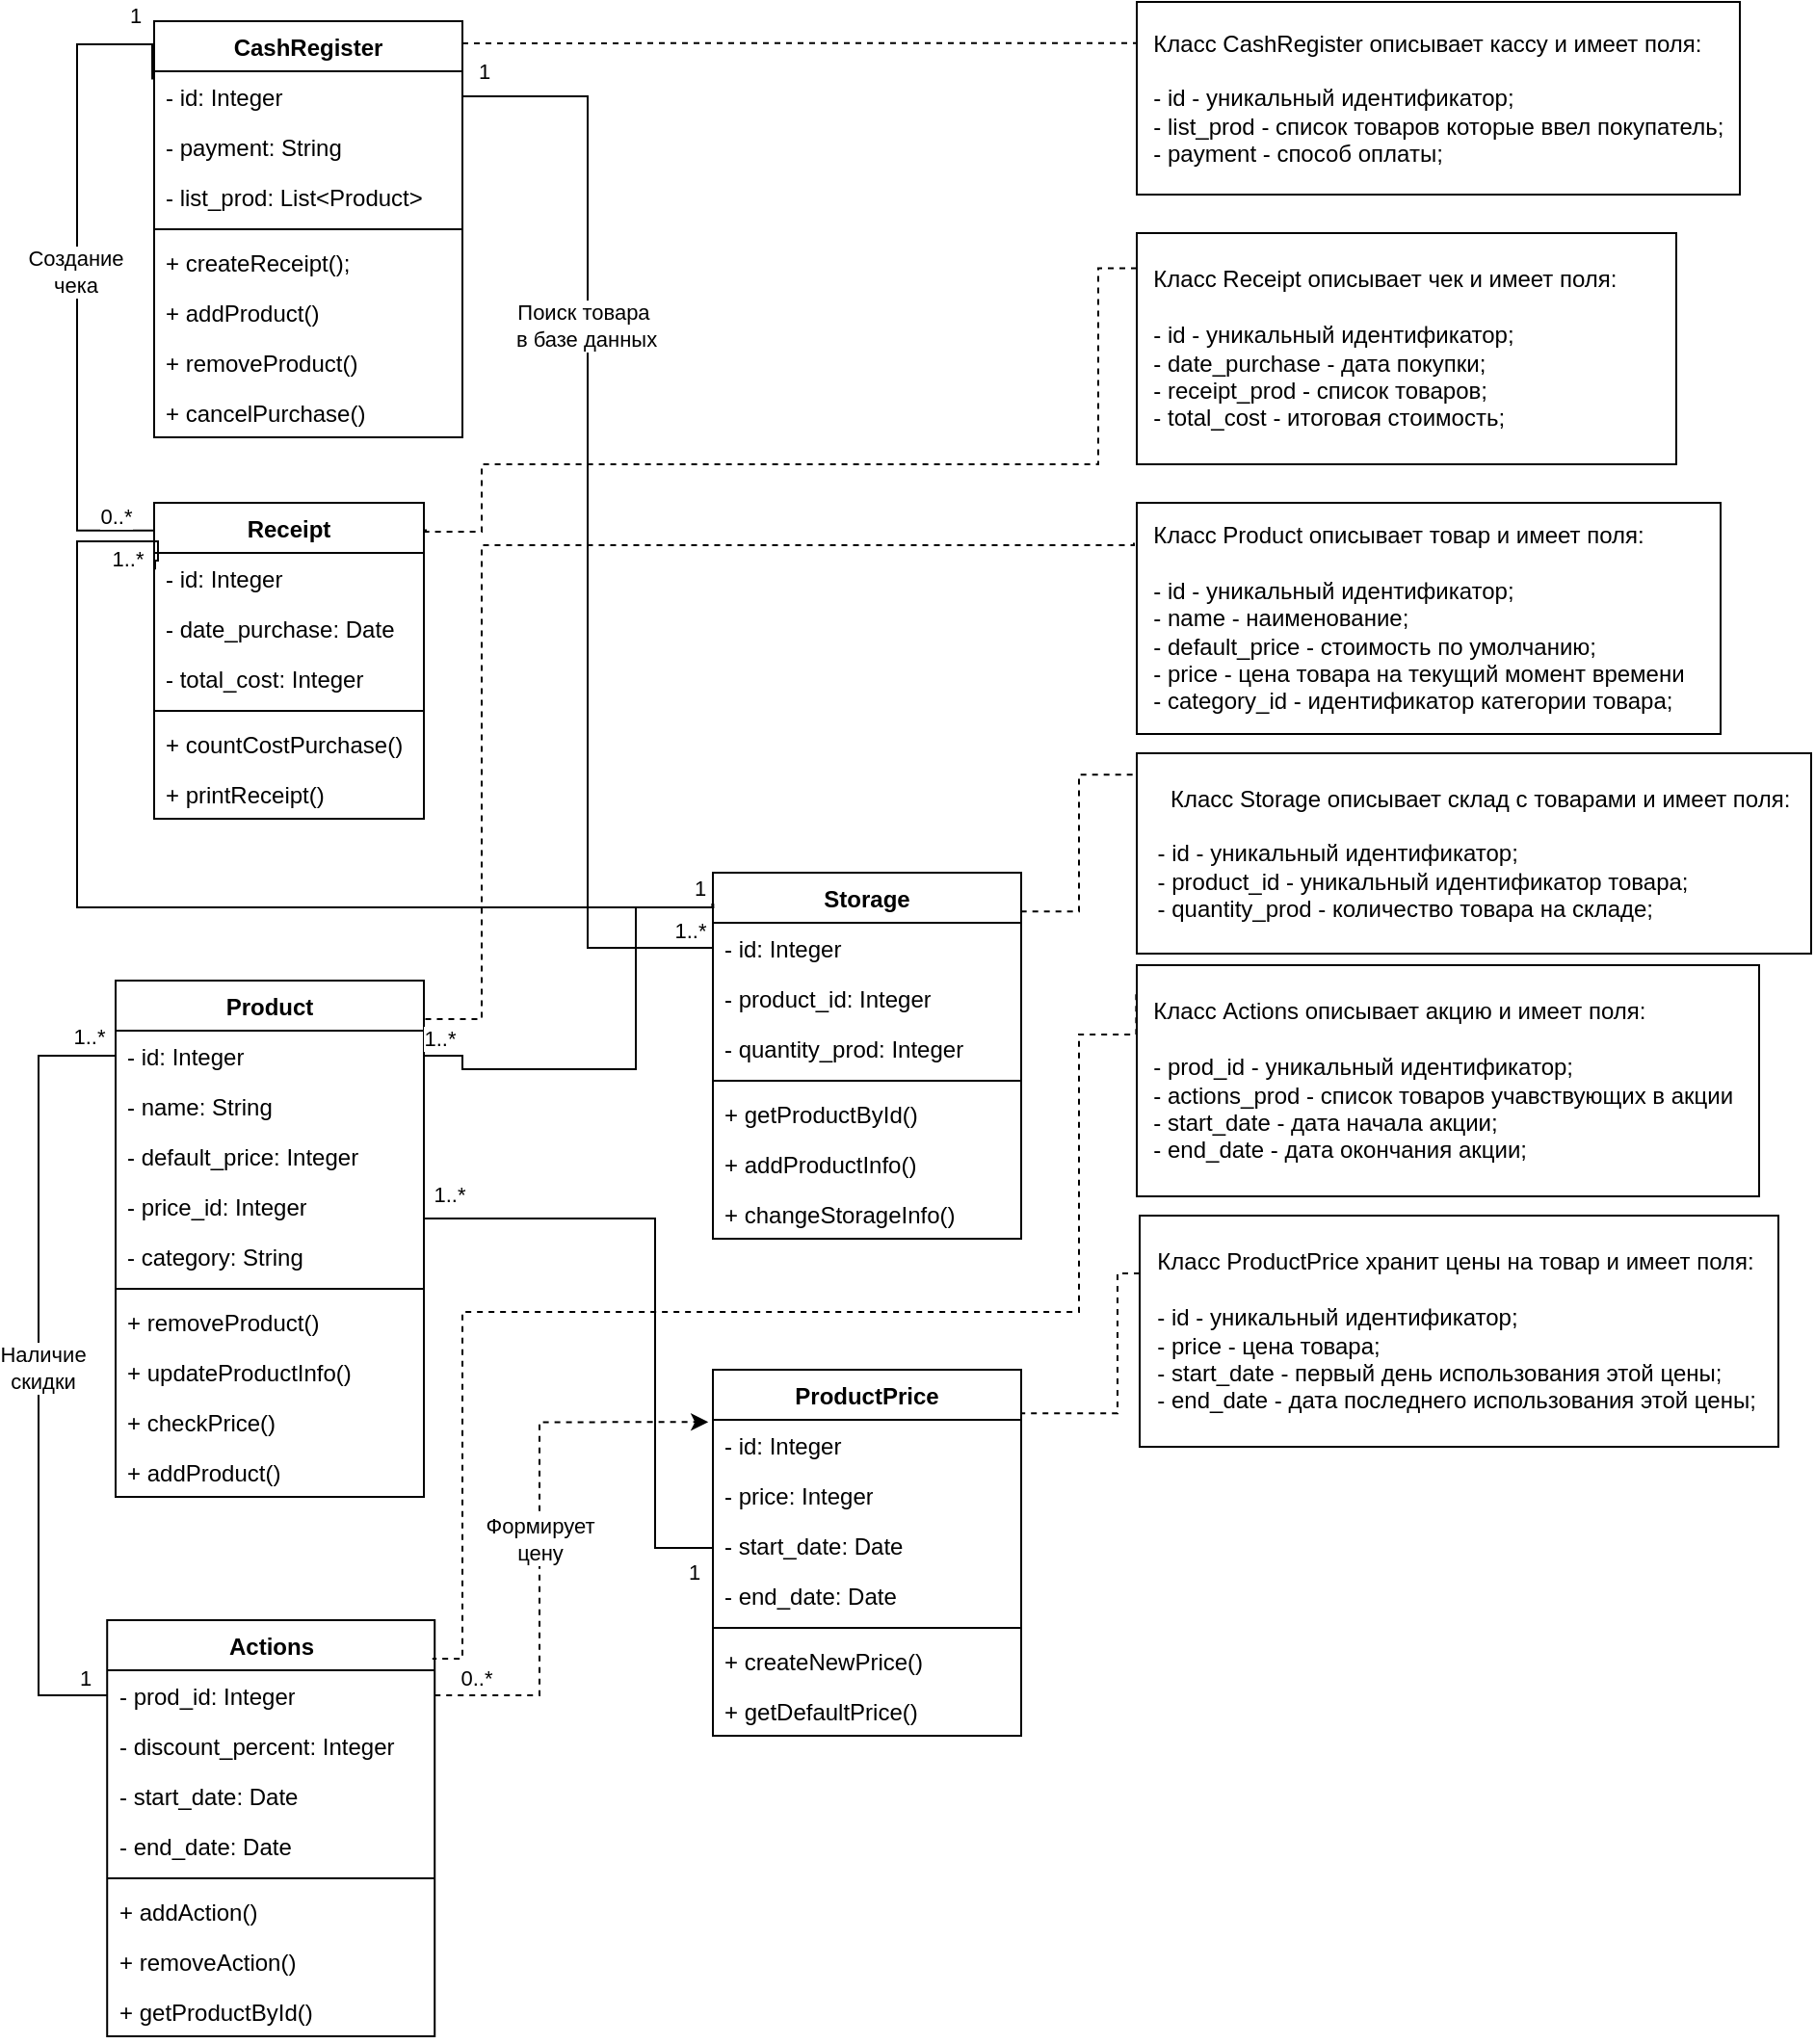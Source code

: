 <mxfile version="24.8.4" pages="3">
  <diagram name="Страница — 1" id="jcjPnnef1QimTesesR7c">
    <mxGraphModel dx="1002" dy="1720" grid="1" gridSize="10" guides="1" tooltips="1" connect="1" arrows="1" fold="1" page="1" pageScale="1" pageWidth="827" pageHeight="1169" math="0" shadow="0">
      <root>
        <mxCell id="0" />
        <mxCell id="1" parent="0" />
        <mxCell id="q1_f-fq9vrWVQxnhj_u6-1" value="Product" style="swimlane;fontStyle=1;align=center;verticalAlign=top;childLayout=stackLayout;horizontal=1;startSize=26;horizontalStack=0;resizeParent=1;resizeParentMax=0;resizeLast=0;collapsible=1;marginBottom=0;whiteSpace=wrap;html=1;" parent="1" vertex="1">
          <mxGeometry x="60" y="-632" width="160" height="268" as="geometry" />
        </mxCell>
        <mxCell id="q1_f-fq9vrWVQxnhj_u6-5" value="- id: Integer" style="text;strokeColor=none;fillColor=none;align=left;verticalAlign=top;spacingLeft=4;spacingRight=4;overflow=hidden;rotatable=0;points=[[0,0.5],[1,0.5]];portConstraint=eastwest;whiteSpace=wrap;html=1;" parent="q1_f-fq9vrWVQxnhj_u6-1" vertex="1">
          <mxGeometry y="26" width="160" height="26" as="geometry" />
        </mxCell>
        <mxCell id="q1_f-fq9vrWVQxnhj_u6-6" value="- name: String" style="text;strokeColor=none;fillColor=none;align=left;verticalAlign=top;spacingLeft=4;spacingRight=4;overflow=hidden;rotatable=0;points=[[0,0.5],[1,0.5]];portConstraint=eastwest;whiteSpace=wrap;html=1;" parent="q1_f-fq9vrWVQxnhj_u6-1" vertex="1">
          <mxGeometry y="52" width="160" height="26" as="geometry" />
        </mxCell>
        <mxCell id="q1_f-fq9vrWVQxnhj_u6-7" value="- default_price: Integer" style="text;strokeColor=none;fillColor=none;align=left;verticalAlign=top;spacingLeft=4;spacingRight=4;overflow=hidden;rotatable=0;points=[[0,0.5],[1,0.5]];portConstraint=eastwest;whiteSpace=wrap;html=1;" parent="q1_f-fq9vrWVQxnhj_u6-1" vertex="1">
          <mxGeometry y="78" width="160" height="26" as="geometry" />
        </mxCell>
        <mxCell id="q1_f-fq9vrWVQxnhj_u6-145" value="- price_id: Integer" style="text;strokeColor=none;fillColor=none;align=left;verticalAlign=top;spacingLeft=4;spacingRight=4;overflow=hidden;rotatable=0;points=[[0,0.5],[1,0.5]];portConstraint=eastwest;whiteSpace=wrap;html=1;" parent="q1_f-fq9vrWVQxnhj_u6-1" vertex="1">
          <mxGeometry y="104" width="160" height="26" as="geometry" />
        </mxCell>
        <mxCell id="q1_f-fq9vrWVQxnhj_u6-2" value="- category: String" style="text;strokeColor=none;fillColor=none;align=left;verticalAlign=top;spacingLeft=4;spacingRight=4;overflow=hidden;rotatable=0;points=[[0,0.5],[1,0.5]];portConstraint=eastwest;whiteSpace=wrap;html=1;" parent="q1_f-fq9vrWVQxnhj_u6-1" vertex="1">
          <mxGeometry y="130" width="160" height="26" as="geometry" />
        </mxCell>
        <mxCell id="q1_f-fq9vrWVQxnhj_u6-3" value="" style="line;strokeWidth=1;fillColor=none;align=left;verticalAlign=middle;spacingTop=-1;spacingLeft=3;spacingRight=3;rotatable=0;labelPosition=right;points=[];portConstraint=eastwest;strokeColor=inherit;" parent="q1_f-fq9vrWVQxnhj_u6-1" vertex="1">
          <mxGeometry y="156" width="160" height="8" as="geometry" />
        </mxCell>
        <mxCell id="q1_f-fq9vrWVQxnhj_u6-174" value="+ removeProduct&lt;span style=&quot;color: rgba(0, 0, 0, 0); font-family: monospace; font-size: 0px; text-wrap: nowrap;&quot;&gt;%3CmxGraphModel%3E%3Croot%3E%3CmxCell%20id%3D%220%22%2F%3E%3CmxCell%20id%3D%221%22%20parent%3D%220%22%2F%3E%3CmxCell%20id%3D%222%22%20value%3D%22%2B%20addPurchase()%22%20style%3D%22text%3BstrokeColor%3Dnone%3BfillColor%3Dnone%3Balign%3Dleft%3BverticalAlign%3Dtop%3BspacingLeft%3D4%3BspacingRight%3D4%3Boverflow%3Dhidden%3Brotatable%3D0%3Bpoints%3D%5B%5B0%2C0.5%5D%2C%5B1%2C0.5%5D%5D%3BportConstraint%3Deastwest%3BwhiteSpace%3Dwrap%3Bhtml%3D1%3B%22%20vertex%3D%221%22%20parent%3D%221%22%3E%3CmxGeometry%20x%3D%2280%22%20y%3D%22-1018%22%20width%3D%22300%22%20height%3D%2226%22%20as%3D%22geometry%22%2F%3E%3C%2FmxCell%3E%3C%2Froot%3E%3C%2FmxGraphModel%3E&lt;/span&gt;()" style="text;strokeColor=none;fillColor=none;align=left;verticalAlign=top;spacingLeft=4;spacingRight=4;overflow=hidden;rotatable=0;points=[[0,0.5],[1,0.5]];portConstraint=eastwest;whiteSpace=wrap;html=1;" parent="q1_f-fq9vrWVQxnhj_u6-1" vertex="1">
          <mxGeometry y="164" width="160" height="26" as="geometry" />
        </mxCell>
        <mxCell id="v9kxkG_zyB19dAh2QHiG-1" value="+ updateProductInfo()" style="text;strokeColor=none;fillColor=none;align=left;verticalAlign=top;spacingLeft=4;spacingRight=4;overflow=hidden;rotatable=0;points=[[0,0.5],[1,0.5]];portConstraint=eastwest;whiteSpace=wrap;html=1;" parent="q1_f-fq9vrWVQxnhj_u6-1" vertex="1">
          <mxGeometry y="190" width="160" height="26" as="geometry" />
        </mxCell>
        <mxCell id="_yGRTIE5_Ba3LRjBUGZT-1" value="+ checkPrice()" style="text;strokeColor=none;fillColor=none;align=left;verticalAlign=top;spacingLeft=4;spacingRight=4;overflow=hidden;rotatable=0;points=[[0,0.5],[1,0.5]];portConstraint=eastwest;whiteSpace=wrap;html=1;" parent="q1_f-fq9vrWVQxnhj_u6-1" vertex="1">
          <mxGeometry y="216" width="160" height="26" as="geometry" />
        </mxCell>
        <mxCell id="q1_f-fq9vrWVQxnhj_u6-179" value="+ addProduct&lt;span style=&quot;color: rgba(0, 0, 0, 0); font-family: monospace; font-size: 0px; text-wrap: nowrap;&quot;&gt;%3CmxGraphModel%3E%3Croot%3E%3CmxCell%20id%3D%220%22%2F%3E%3CmxCell%20id%3D%221%22%20parent%3D%220%22%2F%3E%3CmxCell%20id%3D%222%22%20value%3D%22%2B%20addPurchase()%22%20style%3D%22text%3BstrokeColor%3Dnone%3BfillColor%3Dnone%3Balign%3Dleft%3BverticalAlign%3Dtop%3BspacingLeft%3D4%3BspacingRight%3D4%3Boverflow%3Dhidden%3Brotatable%3D0%3Bpoints%3D%5B%5B0%2C0.5%5D%2C%5B1%2C0.5%5D%5D%3BportConstraint%3Deastwest%3BwhiteSpace%3Dwrap%3Bhtml%3D1%3B%22%20vertex%3D%221%22%20parent%3D%221%22%3E%3CmxGeometry%20x%3D%2280%22%20y%3D%22-1018%22%20width%3D%22300%22%20height%3D%2226%22%20as%3D%22geometry%22%2F%3E%3C%2FmxCell%3E%3C%2Froot%3E%3C%2FmxGraphModel%3E&lt;/span&gt;()" style="text;strokeColor=none;fillColor=none;align=left;verticalAlign=top;spacingLeft=4;spacingRight=4;overflow=hidden;rotatable=0;points=[[0,0.5],[1,0.5]];portConstraint=eastwest;whiteSpace=wrap;html=1;" parent="q1_f-fq9vrWVQxnhj_u6-1" vertex="1">
          <mxGeometry y="242" width="160" height="26" as="geometry" />
        </mxCell>
        <mxCell id="q1_f-fq9vrWVQxnhj_u6-8" value="&amp;nbsp; Класс Product описывает товар и имеет поля:&amp;nbsp;&lt;div&gt;&lt;br&gt;&lt;div&gt;&amp;nbsp; - id - уникальный идентификатор;&lt;/div&gt;&lt;div&gt;&amp;nbsp; - name - наименование;&lt;/div&gt;&lt;div&gt;&amp;nbsp; - default_price - стоимость по умолчанию;&lt;/div&gt;&lt;div&gt;&amp;nbsp; - price - цена товара на текущий момент времени&lt;/div&gt;&lt;div&gt;&amp;nbsp; - category_id - идентификатор категории товара;&lt;/div&gt;&lt;/div&gt;" style="html=1;dropTarget=0;whiteSpace=wrap;align=left;" parent="1" vertex="1">
          <mxGeometry x="590" y="-880" width="303" height="120" as="geometry" />
        </mxCell>
        <mxCell id="q1_f-fq9vrWVQxnhj_u6-12" value="Storage" style="swimlane;fontStyle=1;align=center;verticalAlign=top;childLayout=stackLayout;horizontal=1;startSize=26;horizontalStack=0;resizeParent=1;resizeParentMax=0;resizeLast=0;collapsible=1;marginBottom=0;whiteSpace=wrap;html=1;" parent="1" vertex="1">
          <mxGeometry x="370" y="-688" width="160" height="190" as="geometry" />
        </mxCell>
        <mxCell id="q1_f-fq9vrWVQxnhj_u6-20" value="- id: Integer" style="text;strokeColor=none;fillColor=none;align=left;verticalAlign=top;spacingLeft=4;spacingRight=4;overflow=hidden;rotatable=0;points=[[0,0.5],[1,0.5]];portConstraint=eastwest;whiteSpace=wrap;html=1;" parent="q1_f-fq9vrWVQxnhj_u6-12" vertex="1">
          <mxGeometry y="26" width="160" height="26" as="geometry" />
        </mxCell>
        <mxCell id="q1_f-fq9vrWVQxnhj_u6-21" value="- product_id: Integer" style="text;strokeColor=none;fillColor=none;align=left;verticalAlign=top;spacingLeft=4;spacingRight=4;overflow=hidden;rotatable=0;points=[[0,0.5],[1,0.5]];portConstraint=eastwest;whiteSpace=wrap;html=1;" parent="q1_f-fq9vrWVQxnhj_u6-12" vertex="1">
          <mxGeometry y="52" width="160" height="26" as="geometry" />
        </mxCell>
        <mxCell id="q1_f-fq9vrWVQxnhj_u6-13" value="- quantity_prod: Integer" style="text;strokeColor=none;fillColor=none;align=left;verticalAlign=top;spacingLeft=4;spacingRight=4;overflow=hidden;rotatable=0;points=[[0,0.5],[1,0.5]];portConstraint=eastwest;whiteSpace=wrap;html=1;" parent="q1_f-fq9vrWVQxnhj_u6-12" vertex="1">
          <mxGeometry y="78" width="160" height="26" as="geometry" />
        </mxCell>
        <mxCell id="q1_f-fq9vrWVQxnhj_u6-14" value="" style="line;strokeWidth=1;fillColor=none;align=left;verticalAlign=middle;spacingTop=-1;spacingLeft=3;spacingRight=3;rotatable=0;labelPosition=right;points=[];portConstraint=eastwest;strokeColor=inherit;" parent="q1_f-fq9vrWVQxnhj_u6-12" vertex="1">
          <mxGeometry y="104" width="160" height="8" as="geometry" />
        </mxCell>
        <mxCell id="q1_f-fq9vrWVQxnhj_u6-172" value="+ getProductById()" style="text;strokeColor=none;fillColor=none;align=left;verticalAlign=top;spacingLeft=4;spacingRight=4;overflow=hidden;rotatable=0;points=[[0,0.5],[1,0.5]];portConstraint=eastwest;whiteSpace=wrap;html=1;" parent="q1_f-fq9vrWVQxnhj_u6-12" vertex="1">
          <mxGeometry y="112" width="160" height="26" as="geometry" />
        </mxCell>
        <mxCell id="dMZpPKGfXAp343b0FRJz-2" value="+ addProductInfo&lt;span style=&quot;color: rgba(0, 0, 0, 0); font-family: monospace; font-size: 0px; text-wrap: nowrap;&quot;&gt;%3CmxGraphModel%3E%3Croot%3E%3CmxCell%20id%3D%220%22%2F%3E%3CmxCell%20id%3D%221%22%20parent%3D%220%22%2F%3E%3CmxCell%20id%3D%222%22%20value%3D%22%2B%20addPurchase()%22%20style%3D%22text%3BstrokeColor%3Dnone%3BfillColor%3Dnone%3Balign%3Dleft%3BverticalAlign%3Dtop%3BspacingLeft%3D4%3BspacingRight%3D4%3Boverflow%3Dhidden%3Brotatable%3D0%3Bpoints%3D%5B%5B0%2C0.5%5D%2C%5B1%2C0.5%5D%5D%3BportConstraint%3Deastwest%3BwhiteSpace%3Dwrap%3Bhtml%3D1%3B%22%20vertex%3D%221%22%20parent%3D%221%22%3E%3CmxGeometry%20x%3D%2280%22%20y%3D%22-1018%22%20width%3D%22300%22%20height%3D%2226%22%20as%3D%22geometry%22%2F%3E%3C%2FmxCell%3E%3C%2Froot%3E%3C%2FmxGraphModel%3E&lt;/span&gt;()" style="text;strokeColor=none;fillColor=none;align=left;verticalAlign=top;spacingLeft=4;spacingRight=4;overflow=hidden;rotatable=0;points=[[0,0.5],[1,0.5]];portConstraint=eastwest;whiteSpace=wrap;html=1;" vertex="1" parent="q1_f-fq9vrWVQxnhj_u6-12">
          <mxGeometry y="138" width="160" height="26" as="geometry" />
        </mxCell>
        <mxCell id="q1_f-fq9vrWVQxnhj_u6-185" value="+ changeStorageInfo()" style="text;strokeColor=none;fillColor=none;align=left;verticalAlign=top;spacingLeft=4;spacingRight=4;overflow=hidden;rotatable=0;points=[[0,0.5],[1,0.5]];portConstraint=eastwest;whiteSpace=wrap;html=1;" parent="q1_f-fq9vrWVQxnhj_u6-12" vertex="1">
          <mxGeometry y="164" width="160" height="26" as="geometry" />
        </mxCell>
        <mxCell id="q1_f-fq9vrWVQxnhj_u6-16" value="&lt;div style=&quot;text-align: left;&quot;&gt;&lt;span style=&quot;background-color: initial;&quot;&gt;&amp;nbsp; Класс Storage описывает склад с товарами и имеет поля:&lt;/span&gt;&lt;/div&gt;&lt;div style=&quot;text-align: left;&quot;&gt;&lt;span style=&quot;background-color: initial;&quot;&gt;&lt;br&gt;&lt;/span&gt;&lt;/div&gt;&lt;div style=&quot;text-align: left;&quot;&gt;&lt;span style=&quot;background-color: initial;&quot;&gt;- id - уникальный идентификатор;&lt;/span&gt;&lt;br&gt;&lt;/div&gt;&lt;div style=&quot;text-align: left;&quot;&gt;- product_id - уникальный идентификатор товара;&amp;nbsp;&lt;/div&gt;&lt;div style=&quot;text-align: left;&quot;&gt;&lt;span style=&quot;background-color: initial;&quot;&gt;- quantity_prod - количество товара на складе;&lt;/span&gt;&lt;/div&gt;" style="html=1;dropTarget=0;whiteSpace=wrap;perimeterSpacing=0;" parent="1" vertex="1">
          <mxGeometry x="590" y="-750" width="350" height="104" as="geometry" />
        </mxCell>
        <mxCell id="q1_f-fq9vrWVQxnhj_u6-22" style="edgeStyle=orthogonalEdgeStyle;rounded=0;orthogonalLoop=1;jettySize=auto;html=1;dashed=1;endArrow=none;endFill=0;exitX=-0.005;exitY=0.173;exitDx=0;exitDy=0;exitPerimeter=0;entryX=1;entryY=0.069;entryDx=0;entryDy=0;entryPerimeter=0;" parent="1" source="q1_f-fq9vrWVQxnhj_u6-8" target="q1_f-fq9vrWVQxnhj_u6-1" edge="1">
          <mxGeometry relative="1" as="geometry">
            <mxPoint x="-1" y="-700" as="sourcePoint" />
            <mxPoint x="48.4" y="-701.38" as="targetPoint" />
            <Array as="points">
              <mxPoint x="250" y="-858" />
              <mxPoint x="250" y="-612" />
              <mxPoint x="220" y="-612" />
            </Array>
          </mxGeometry>
        </mxCell>
        <mxCell id="q1_f-fq9vrWVQxnhj_u6-23" style="edgeStyle=orthogonalEdgeStyle;rounded=0;orthogonalLoop=1;jettySize=auto;html=1;exitX=0.999;exitY=0.106;exitDx=0;exitDy=0;entryX=-0.002;entryY=0.107;entryDx=0;entryDy=0;entryPerimeter=0;exitPerimeter=0;endArrow=none;endFill=0;dashed=1;" parent="1" source="q1_f-fq9vrWVQxnhj_u6-12" target="q1_f-fq9vrWVQxnhj_u6-16" edge="1">
          <mxGeometry relative="1" as="geometry">
            <mxPoint x="560" y="-722.8" as="sourcePoint" />
          </mxGeometry>
        </mxCell>
        <mxCell id="q1_f-fq9vrWVQxnhj_u6-24" style="edgeStyle=orthogonalEdgeStyle;rounded=0;orthogonalLoop=1;jettySize=auto;html=1;exitX=1;exitY=0.5;exitDx=0;exitDy=0;endArrow=none;endFill=0;startArrow=none;startFill=0;entryX=0.001;entryY=0.084;entryDx=0;entryDy=0;entryPerimeter=0;" parent="1" source="q1_f-fq9vrWVQxnhj_u6-5" target="q1_f-fq9vrWVQxnhj_u6-12" edge="1">
          <mxGeometry relative="1" as="geometry">
            <mxPoint x="360" y="-660" as="targetPoint" />
            <Array as="points">
              <mxPoint x="240" y="-593" />
              <mxPoint x="240" y="-586" />
              <mxPoint x="330" y="-586" />
              <mxPoint x="330" y="-670" />
              <mxPoint x="370" y="-670" />
            </Array>
          </mxGeometry>
        </mxCell>
        <mxCell id="q1_f-fq9vrWVQxnhj_u6-126" value="1..*" style="edgeLabel;html=1;align=center;verticalAlign=middle;resizable=0;points=[];" parent="q1_f-fq9vrWVQxnhj_u6-24" vertex="1" connectable="0">
          <mxGeometry x="-0.868" y="-2" relative="1" as="geometry">
            <mxPoint x="-8" y="-11" as="offset" />
          </mxGeometry>
        </mxCell>
        <mxCell id="q1_f-fq9vrWVQxnhj_u6-40" value="Actions" style="swimlane;fontStyle=1;align=center;verticalAlign=top;childLayout=stackLayout;horizontal=1;startSize=26;horizontalStack=0;resizeParent=1;resizeParentMax=0;resizeLast=0;collapsible=1;marginBottom=0;whiteSpace=wrap;html=1;" parent="1" vertex="1">
          <mxGeometry x="55.61" y="-300" width="170" height="216" as="geometry" />
        </mxCell>
        <mxCell id="q1_f-fq9vrWVQxnhj_u6-44" value="- prod_id: Integer" style="text;strokeColor=none;fillColor=none;align=left;verticalAlign=top;spacingLeft=4;spacingRight=4;overflow=hidden;rotatable=0;points=[[0,0.5],[1,0.5]];portConstraint=eastwest;whiteSpace=wrap;html=1;" parent="q1_f-fq9vrWVQxnhj_u6-40" vertex="1">
          <mxGeometry y="26" width="170" height="26" as="geometry" />
        </mxCell>
        <mxCell id="q1_f-fq9vrWVQxnhj_u6-180" value="- discount_percent: Integer" style="text;strokeColor=none;fillColor=none;align=left;verticalAlign=top;spacingLeft=4;spacingRight=4;overflow=hidden;rotatable=0;points=[[0,0.5],[1,0.5]];portConstraint=eastwest;whiteSpace=wrap;html=1;" parent="q1_f-fq9vrWVQxnhj_u6-40" vertex="1">
          <mxGeometry y="52" width="170" height="26" as="geometry" />
        </mxCell>
        <mxCell id="q1_f-fq9vrWVQxnhj_u6-41" value="- start_date: Date" style="text;strokeColor=none;fillColor=none;align=left;verticalAlign=top;spacingLeft=4;spacingRight=4;overflow=hidden;rotatable=0;points=[[0,0.5],[1,0.5]];portConstraint=eastwest;whiteSpace=wrap;html=1;" parent="q1_f-fq9vrWVQxnhj_u6-40" vertex="1">
          <mxGeometry y="78" width="170" height="26" as="geometry" />
        </mxCell>
        <mxCell id="q1_f-fq9vrWVQxnhj_u6-45" value="- end_date: Date" style="text;strokeColor=none;fillColor=none;align=left;verticalAlign=top;spacingLeft=4;spacingRight=4;overflow=hidden;rotatable=0;points=[[0,0.5],[1,0.5]];portConstraint=eastwest;whiteSpace=wrap;html=1;" parent="q1_f-fq9vrWVQxnhj_u6-40" vertex="1">
          <mxGeometry y="104" width="170" height="26" as="geometry" />
        </mxCell>
        <mxCell id="q1_f-fq9vrWVQxnhj_u6-42" value="" style="line;strokeWidth=1;fillColor=none;align=left;verticalAlign=middle;spacingTop=-1;spacingLeft=3;spacingRight=3;rotatable=0;labelPosition=right;points=[];portConstraint=eastwest;strokeColor=inherit;" parent="q1_f-fq9vrWVQxnhj_u6-40" vertex="1">
          <mxGeometry y="130" width="170" height="8" as="geometry" />
        </mxCell>
        <mxCell id="q1_f-fq9vrWVQxnhj_u6-178" value="+ addAction&lt;span style=&quot;color: rgba(0, 0, 0, 0); font-family: monospace; font-size: 0px; text-wrap: nowrap;&quot;&gt;%3CmxGraphModel%3E%3Croot%3E%3CmxCell%20id%3D%220%22%2F%3E%3CmxCell%20id%3D%221%22%20parent%3D%220%22%2F%3E%3CmxCell%20id%3D%222%22%20value%3D%22%2B%20addPurchase()%22%20style%3D%22text%3BstrokeColor%3Dnone%3BfillColor%3Dnone%3Balign%3Dleft%3BverticalAlign%3Dtop%3BspacingLeft%3D4%3BspacingRight%3D4%3Boverflow%3Dhidden%3Brotatable%3D0%3Bpoints%3D%5B%5B0%2C0.5%5D%2C%5B1%2C0.5%5D%5D%3BportConstraint%3Deastwest%3BwhiteSpace%3Dwrap%3Bhtml%3D1%3B%22%20vertex%3D%221%22%20parent%3D%221%22%3E%3CmxGeometry%20x%3D%2280%22%20y%3D%22-1018%22%20width%3D%22300%22%20height%3D%2226%22%20as%3D%22geometry%22%2F%3E%3C%2FmxCell%3E%3C%2Froot%3E%3C%2FmxGraphModel%3E&lt;/span&gt;()" style="text;strokeColor=none;fillColor=none;align=left;verticalAlign=top;spacingLeft=4;spacingRight=4;overflow=hidden;rotatable=0;points=[[0,0.5],[1,0.5]];portConstraint=eastwest;whiteSpace=wrap;html=1;" parent="q1_f-fq9vrWVQxnhj_u6-40" vertex="1">
          <mxGeometry y="138" width="170" height="26" as="geometry" />
        </mxCell>
        <mxCell id="q1_f-fq9vrWVQxnhj_u6-177" value="+ removeAction&lt;span style=&quot;color: rgba(0, 0, 0, 0); font-family: monospace; font-size: 0px; text-wrap: nowrap;&quot;&gt;%3CmxGraphModel%3E%3Croot%3E%3CmxCell%20id%3D%220%22%2F%3E%3CmxCell%20id%3D%221%22%20parent%3D%220%22%2F%3E%3CmxCell%20id%3D%222%22%20value%3D%22%2B%20addPurchase()%22%20style%3D%22text%3BstrokeColor%3Dnone%3BfillColor%3Dnone%3Balign%3Dleft%3BverticalAlign%3Dtop%3BspacingLeft%3D4%3BspacingRight%3D4%3Boverflow%3Dhidden%3Brotatable%3D0%3Bpoints%3D%5B%5B0%2C0.5%5D%2C%5B1%2C0.5%5D%5D%3BportConstraint%3Deastwest%3BwhiteSpace%3Dwrap%3Bhtml%3D1%3B%22%20vertex%3D%221%22%20parent%3D%221%22%3E%3CmxGeometry%20x%3D%2280%22%20y%3D%22-1018%22%20width%3D%22300%22%20height%3D%2226%22%20as%3D%22geometry%22%2F%3E%3C%2FmxCell%3E%3C%2Froot%3E%3C%2FmxGraphModel%3E&lt;/span&gt;()" style="text;strokeColor=none;fillColor=none;align=left;verticalAlign=top;spacingLeft=4;spacingRight=4;overflow=hidden;rotatable=0;points=[[0,0.5],[1,0.5]];portConstraint=eastwest;whiteSpace=wrap;html=1;" parent="q1_f-fq9vrWVQxnhj_u6-40" vertex="1">
          <mxGeometry y="164" width="170" height="26" as="geometry" />
        </mxCell>
        <mxCell id="o7gWu0hmHGkRNbulVBSx-1" value="+ getProductById()" style="text;strokeColor=none;fillColor=none;align=left;verticalAlign=top;spacingLeft=4;spacingRight=4;overflow=hidden;rotatable=0;points=[[0,0.5],[1,0.5]];portConstraint=eastwest;whiteSpace=wrap;html=1;" parent="q1_f-fq9vrWVQxnhj_u6-40" vertex="1">
          <mxGeometry y="190" width="170" height="26" as="geometry" />
        </mxCell>
        <mxCell id="q1_f-fq9vrWVQxnhj_u6-81" value="&amp;nbsp; Класс Actions описывает акцию и имеет поля:&amp;nbsp;&lt;div&gt;&lt;br&gt;&lt;div&gt;&amp;nbsp; - prod_id - уникальный идентификатор;&lt;/div&gt;&lt;div&gt;&amp;nbsp; - actions_prod - список товаров учавствующих в акции&lt;br&gt;&lt;/div&gt;&lt;div&gt;&lt;span style=&quot;background-color: initial;&quot;&gt;&amp;nbsp; - start_date - дата начала акции;&lt;/span&gt;&lt;br&gt;&lt;/div&gt;&lt;/div&gt;&lt;div&gt;&amp;nbsp; - end_date - дата окончания акции;&lt;/div&gt;" style="html=1;dropTarget=0;whiteSpace=wrap;align=left;" parent="1" vertex="1">
          <mxGeometry x="590" y="-640" width="323" height="120" as="geometry" />
        </mxCell>
        <mxCell id="q1_f-fq9vrWVQxnhj_u6-82" style="edgeStyle=orthogonalEdgeStyle;rounded=0;orthogonalLoop=1;jettySize=auto;html=1;entryX=0.993;entryY=0.092;entryDx=0;entryDy=0;entryPerimeter=0;endArrow=none;endFill=0;dashed=1;exitX=-0.001;exitY=0.126;exitDx=0;exitDy=0;exitPerimeter=0;" parent="1" source="q1_f-fq9vrWVQxnhj_u6-81" target="q1_f-fq9vrWVQxnhj_u6-40" edge="1">
          <mxGeometry relative="1" as="geometry">
            <mxPoint x="-40" y="-440" as="sourcePoint" />
            <mxPoint x="-20.0" y="-442.9" as="targetPoint" />
            <Array as="points">
              <mxPoint x="590" y="-604" />
              <mxPoint x="560" y="-604" />
              <mxPoint x="560" y="-460" />
              <mxPoint x="240" y="-460" />
              <mxPoint x="240" y="-280" />
              <mxPoint x="224" y="-280" />
            </Array>
          </mxGeometry>
        </mxCell>
        <mxCell id="q1_f-fq9vrWVQxnhj_u6-86" value="Receipt" style="swimlane;fontStyle=1;align=center;verticalAlign=top;childLayout=stackLayout;horizontal=1;startSize=26;horizontalStack=0;resizeParent=1;resizeParentMax=0;resizeLast=0;collapsible=1;marginBottom=0;whiteSpace=wrap;html=1;" parent="1" vertex="1">
          <mxGeometry x="80" y="-880" width="140" height="164" as="geometry" />
        </mxCell>
        <mxCell id="q1_f-fq9vrWVQxnhj_u6-90" value="- id: Integer" style="text;strokeColor=none;fillColor=none;align=left;verticalAlign=top;spacingLeft=4;spacingRight=4;overflow=hidden;rotatable=0;points=[[0,0.5],[1,0.5]];portConstraint=eastwest;whiteSpace=wrap;html=1;" parent="q1_f-fq9vrWVQxnhj_u6-86" vertex="1">
          <mxGeometry y="26" width="140" height="26" as="geometry" />
        </mxCell>
        <mxCell id="q1_f-fq9vrWVQxnhj_u6-91" value="- date_purchase: Date" style="text;strokeColor=none;fillColor=none;align=left;verticalAlign=top;spacingLeft=4;spacingRight=4;overflow=hidden;rotatable=0;points=[[0,0.5],[1,0.5]];portConstraint=eastwest;whiteSpace=wrap;html=1;" parent="q1_f-fq9vrWVQxnhj_u6-86" vertex="1">
          <mxGeometry y="52" width="140" height="26" as="geometry" />
        </mxCell>
        <mxCell id="q1_f-fq9vrWVQxnhj_u6-93" value="- total_cost: Integer" style="text;strokeColor=none;fillColor=none;align=left;verticalAlign=top;spacingLeft=4;spacingRight=4;overflow=hidden;rotatable=0;points=[[0,0.5],[1,0.5]];portConstraint=eastwest;whiteSpace=wrap;html=1;" parent="q1_f-fq9vrWVQxnhj_u6-86" vertex="1">
          <mxGeometry y="78" width="140" height="26" as="geometry" />
        </mxCell>
        <mxCell id="q1_f-fq9vrWVQxnhj_u6-88" value="" style="line;strokeWidth=1;fillColor=none;align=left;verticalAlign=middle;spacingTop=-1;spacingLeft=3;spacingRight=3;rotatable=0;labelPosition=right;points=[];portConstraint=eastwest;strokeColor=inherit;" parent="q1_f-fq9vrWVQxnhj_u6-86" vertex="1">
          <mxGeometry y="104" width="140" height="8" as="geometry" />
        </mxCell>
        <mxCell id="q1_f-fq9vrWVQxnhj_u6-171" value="+ countCostPurchase()" style="text;strokeColor=none;fillColor=none;align=left;verticalAlign=top;spacingLeft=4;spacingRight=4;overflow=hidden;rotatable=0;points=[[0,0.5],[1,0.5]];portConstraint=eastwest;whiteSpace=wrap;html=1;" parent="q1_f-fq9vrWVQxnhj_u6-86" vertex="1">
          <mxGeometry y="112" width="140" height="26" as="geometry" />
        </mxCell>
        <mxCell id="q1_f-fq9vrWVQxnhj_u6-175" value="+ printReceipt()" style="text;strokeColor=none;fillColor=none;align=left;verticalAlign=top;spacingLeft=4;spacingRight=4;overflow=hidden;rotatable=0;points=[[0,0.5],[1,0.5]];portConstraint=eastwest;whiteSpace=wrap;html=1;" parent="q1_f-fq9vrWVQxnhj_u6-86" vertex="1">
          <mxGeometry y="138" width="140" height="26" as="geometry" />
        </mxCell>
        <mxCell id="q1_f-fq9vrWVQxnhj_u6-107" value="CashRegister" style="swimlane;fontStyle=1;align=center;verticalAlign=top;childLayout=stackLayout;horizontal=1;startSize=26;horizontalStack=0;resizeParent=1;resizeParentMax=0;resizeLast=0;collapsible=1;marginBottom=0;whiteSpace=wrap;html=1;" parent="1" vertex="1">
          <mxGeometry x="80" y="-1130" width="160" height="216" as="geometry" />
        </mxCell>
        <mxCell id="q1_f-fq9vrWVQxnhj_u6-150" value="- id: Integer" style="text;strokeColor=none;fillColor=none;align=left;verticalAlign=top;spacingLeft=4;spacingRight=4;overflow=hidden;rotatable=0;points=[[0,0.5],[1,0.5]];portConstraint=eastwest;whiteSpace=wrap;html=1;" parent="q1_f-fq9vrWVQxnhj_u6-107" vertex="1">
          <mxGeometry y="26" width="160" height="26" as="geometry" />
        </mxCell>
        <mxCell id="q1_f-fq9vrWVQxnhj_u6-187" value="- payment: String" style="text;strokeColor=none;fillColor=none;align=left;verticalAlign=top;spacingLeft=4;spacingRight=4;overflow=hidden;rotatable=0;points=[[0,0.5],[1,0.5]];portConstraint=eastwest;whiteSpace=wrap;html=1;" parent="q1_f-fq9vrWVQxnhj_u6-107" vertex="1">
          <mxGeometry y="52" width="160" height="26" as="geometry" />
        </mxCell>
        <mxCell id="q1_f-fq9vrWVQxnhj_u6-117" value="- list_prod: List&amp;lt;Product&amp;gt;" style="text;strokeColor=none;fillColor=none;align=left;verticalAlign=top;spacingLeft=4;spacingRight=4;overflow=hidden;rotatable=0;points=[[0,0.5],[1,0.5]];portConstraint=eastwest;whiteSpace=wrap;html=1;" parent="q1_f-fq9vrWVQxnhj_u6-107" vertex="1">
          <mxGeometry y="78" width="160" height="26" as="geometry" />
        </mxCell>
        <mxCell id="q1_f-fq9vrWVQxnhj_u6-109" value="" style="line;strokeWidth=1;fillColor=none;align=left;verticalAlign=middle;spacingTop=-1;spacingLeft=3;spacingRight=3;rotatable=0;labelPosition=right;points=[];portConstraint=eastwest;strokeColor=inherit;" parent="q1_f-fq9vrWVQxnhj_u6-107" vertex="1">
          <mxGeometry y="104" width="160" height="8" as="geometry" />
        </mxCell>
        <mxCell id="q1_f-fq9vrWVQxnhj_u6-165" value="+ createReceipt();" style="text;strokeColor=none;fillColor=none;align=left;verticalAlign=top;spacingLeft=4;spacingRight=4;overflow=hidden;rotatable=0;points=[[0,0.5],[1,0.5]];portConstraint=eastwest;whiteSpace=wrap;html=1;" parent="q1_f-fq9vrWVQxnhj_u6-107" vertex="1">
          <mxGeometry y="112" width="160" height="26" as="geometry" />
        </mxCell>
        <mxCell id="q1_f-fq9vrWVQxnhj_u6-168" value="+ addProduct&lt;span style=&quot;color: rgba(0, 0, 0, 0); font-family: monospace; font-size: 0px; text-wrap: nowrap;&quot;&gt;%3CmxGraphModel%3E%3Croot%3E%3CmxCell%20id%3D%220%22%2F%3E%3CmxCell%20id%3D%221%22%20parent%3D%220%22%2F%3E%3CmxCell%20id%3D%222%22%20value%3D%22%2B%20addPurchase()%22%20style%3D%22text%3BstrokeColor%3Dnone%3BfillColor%3Dnone%3Balign%3Dleft%3BverticalAlign%3Dtop%3BspacingLeft%3D4%3BspacingRight%3D4%3Boverflow%3Dhidden%3Brotatable%3D0%3Bpoints%3D%5B%5B0%2C0.5%5D%2C%5B1%2C0.5%5D%5D%3BportConstraint%3Deastwest%3BwhiteSpace%3Dwrap%3Bhtml%3D1%3B%22%20vertex%3D%221%22%20parent%3D%221%22%3E%3CmxGeometry%20x%3D%2280%22%20y%3D%22-1018%22%20width%3D%22300%22%20height%3D%2226%22%20as%3D%22geometry%22%2F%3E%3C%2FmxCell%3E%3C%2Froot%3E%3C%2FmxGraphModel%3E&lt;/span&gt;()" style="text;strokeColor=none;fillColor=none;align=left;verticalAlign=top;spacingLeft=4;spacingRight=4;overflow=hidden;rotatable=0;points=[[0,0.5],[1,0.5]];portConstraint=eastwest;whiteSpace=wrap;html=1;" parent="q1_f-fq9vrWVQxnhj_u6-107" vertex="1">
          <mxGeometry y="138" width="160" height="26" as="geometry" />
        </mxCell>
        <mxCell id="q1_f-fq9vrWVQxnhj_u6-169" value="+ removeProduct&lt;span style=&quot;color: rgba(0, 0, 0, 0); font-family: monospace; font-size: 0px; text-wrap: nowrap;&quot;&gt;%3CmxGraphModel%3E%3Croot%3E%3CmxCell%20id%3D%220%22%2F%3E%3CmxCell%20id%3D%221%22%20parent%3D%220%22%2F%3E%3CmxCell%20id%3D%222%22%20value%3D%22%2B%20addPurchase()%22%20style%3D%22text%3BstrokeColor%3Dnone%3BfillColor%3Dnone%3Balign%3Dleft%3BverticalAlign%3Dtop%3BspacingLeft%3D4%3BspacingRight%3D4%3Boverflow%3Dhidden%3Brotatable%3D0%3Bpoints%3D%5B%5B0%2C0.5%5D%2C%5B1%2C0.5%5D%5D%3BportConstraint%3Deastwest%3BwhiteSpace%3Dwrap%3Bhtml%3D1%3B%22%20vertex%3D%221%22%20parent%3D%221%22%3E%3CmxGeometry%20x%3D%2280%22%20y%3D%22-1018%22%20width%3D%22300%22%20height%3D%2226%22%20as%3D%22geometry%22%2F%3E%3C%2FmxCell%3E%3C%2Froot%3E%3C%2FmxGraphModel%3E&lt;/span&gt;()" style="text;strokeColor=none;fillColor=none;align=left;verticalAlign=top;spacingLeft=4;spacingRight=4;overflow=hidden;rotatable=0;points=[[0,0.5],[1,0.5]];portConstraint=eastwest;whiteSpace=wrap;html=1;" parent="q1_f-fq9vrWVQxnhj_u6-107" vertex="1">
          <mxGeometry y="164" width="160" height="26" as="geometry" />
        </mxCell>
        <mxCell id="q1_f-fq9vrWVQxnhj_u6-167" value="+ cancelPurchase()" style="text;strokeColor=none;fillColor=none;align=left;verticalAlign=top;spacingLeft=4;spacingRight=4;overflow=hidden;rotatable=0;points=[[0,0.5],[1,0.5]];portConstraint=eastwest;whiteSpace=wrap;html=1;" parent="q1_f-fq9vrWVQxnhj_u6-107" vertex="1">
          <mxGeometry y="190" width="160" height="26" as="geometry" />
        </mxCell>
        <mxCell id="q1_f-fq9vrWVQxnhj_u6-115" value="&amp;nbsp; Класс Receipt описывает чек и имеет поля:&amp;nbsp;&lt;div&gt;&lt;br&gt;&lt;div&gt;&amp;nbsp; - id - уникальный идентификатор;&lt;/div&gt;&lt;div&gt;&amp;nbsp; - date_purchase - дата покупки;&lt;/div&gt;&lt;div&gt;&amp;nbsp; - receipt_prod - список товаров;&lt;/div&gt;&lt;div&gt;&amp;nbsp; - total_cost - итоговая стоимость;&lt;/div&gt;&lt;/div&gt;" style="html=1;dropTarget=0;whiteSpace=wrap;align=left;" parent="1" vertex="1">
          <mxGeometry x="590" y="-1020" width="280" height="120" as="geometry" />
        </mxCell>
        <mxCell id="q1_f-fq9vrWVQxnhj_u6-116" style="edgeStyle=orthogonalEdgeStyle;rounded=0;orthogonalLoop=1;jettySize=auto;html=1;exitX=0;exitY=0.152;exitDx=0;exitDy=0;entryX=1.007;entryY=0.081;entryDx=0;entryDy=0;entryPerimeter=0;exitPerimeter=0;endArrow=none;endFill=0;dashed=1;" parent="1" source="q1_f-fq9vrWVQxnhj_u6-115" target="q1_f-fq9vrWVQxnhj_u6-86" edge="1">
          <mxGeometry relative="1" as="geometry">
            <Array as="points">
              <mxPoint x="570" y="-1002" />
              <mxPoint x="570" y="-900" />
              <mxPoint x="250" y="-900" />
              <mxPoint x="250" y="-865" />
            </Array>
          </mxGeometry>
        </mxCell>
        <mxCell id="q1_f-fq9vrWVQxnhj_u6-139" value="ProductPrice" style="swimlane;fontStyle=1;align=center;verticalAlign=top;childLayout=stackLayout;horizontal=1;startSize=26;horizontalStack=0;resizeParent=1;resizeParentMax=0;resizeLast=0;collapsible=1;marginBottom=0;whiteSpace=wrap;html=1;" parent="1" vertex="1">
          <mxGeometry x="370" y="-430" width="160" height="190" as="geometry" />
        </mxCell>
        <mxCell id="e-vRtdajn8Z1QqAnulrv-1" value="- id: Integer" style="text;strokeColor=none;fillColor=none;align=left;verticalAlign=top;spacingLeft=4;spacingRight=4;overflow=hidden;rotatable=0;points=[[0,0.5],[1,0.5]];portConstraint=eastwest;whiteSpace=wrap;html=1;" parent="q1_f-fq9vrWVQxnhj_u6-139" vertex="1">
          <mxGeometry y="26" width="160" height="26" as="geometry" />
        </mxCell>
        <mxCell id="q1_f-fq9vrWVQxnhj_u6-140" value="- price: Integer" style="text;strokeColor=none;fillColor=none;align=left;verticalAlign=top;spacingLeft=4;spacingRight=4;overflow=hidden;rotatable=0;points=[[0,0.5],[1,0.5]];portConstraint=eastwest;whiteSpace=wrap;html=1;" parent="q1_f-fq9vrWVQxnhj_u6-139" vertex="1">
          <mxGeometry y="52" width="160" height="26" as="geometry" />
        </mxCell>
        <mxCell id="q1_f-fq9vrWVQxnhj_u6-176" value="- start_date: Date" style="text;strokeColor=none;fillColor=none;align=left;verticalAlign=top;spacingLeft=4;spacingRight=4;overflow=hidden;rotatable=0;points=[[0,0.5],[1,0.5]];portConstraint=eastwest;whiteSpace=wrap;html=1;" parent="q1_f-fq9vrWVQxnhj_u6-139" vertex="1">
          <mxGeometry y="78" width="160" height="26" as="geometry" />
        </mxCell>
        <mxCell id="q1_f-fq9vrWVQxnhj_u6-153" value="- end_date: Date" style="text;strokeColor=none;fillColor=none;align=left;verticalAlign=top;spacingLeft=4;spacingRight=4;overflow=hidden;rotatable=0;points=[[0,0.5],[1,0.5]];portConstraint=eastwest;whiteSpace=wrap;html=1;" parent="q1_f-fq9vrWVQxnhj_u6-139" vertex="1">
          <mxGeometry y="104" width="160" height="26" as="geometry" />
        </mxCell>
        <mxCell id="q1_f-fq9vrWVQxnhj_u6-141" value="" style="line;strokeWidth=1;fillColor=none;align=left;verticalAlign=middle;spacingTop=-1;spacingLeft=3;spacingRight=3;rotatable=0;labelPosition=right;points=[];portConstraint=eastwest;strokeColor=inherit;" parent="q1_f-fq9vrWVQxnhj_u6-139" vertex="1">
          <mxGeometry y="130" width="160" height="8" as="geometry" />
        </mxCell>
        <mxCell id="q1_f-fq9vrWVQxnhj_u6-183" value="+ createNewPrice()" style="text;strokeColor=none;fillColor=none;align=left;verticalAlign=top;spacingLeft=4;spacingRight=4;overflow=hidden;rotatable=0;points=[[0,0.5],[1,0.5]];portConstraint=eastwest;whiteSpace=wrap;html=1;" parent="q1_f-fq9vrWVQxnhj_u6-139" vertex="1">
          <mxGeometry y="138" width="160" height="26" as="geometry" />
        </mxCell>
        <mxCell id="q1_f-fq9vrWVQxnhj_u6-186" value="+ getDefaultPrice()" style="text;strokeColor=none;fillColor=none;align=left;verticalAlign=top;spacingLeft=4;spacingRight=4;overflow=hidden;rotatable=0;points=[[0,0.5],[1,0.5]];portConstraint=eastwest;whiteSpace=wrap;html=1;" parent="q1_f-fq9vrWVQxnhj_u6-139" vertex="1">
          <mxGeometry y="164" width="160" height="26" as="geometry" />
        </mxCell>
        <mxCell id="q1_f-fq9vrWVQxnhj_u6-146" style="edgeStyle=orthogonalEdgeStyle;rounded=0;orthogonalLoop=1;jettySize=auto;html=1;exitX=1;exitY=0.5;exitDx=0;exitDy=0;entryX=0;entryY=0.5;entryDx=0;entryDy=0;endArrow=none;endFill=0;" parent="1" source="q1_f-fq9vrWVQxnhj_u6-145" edge="1">
          <mxGeometry relative="1" as="geometry">
            <mxPoint x="370.0" y="-415" as="targetPoint" />
            <Array as="points">
              <mxPoint x="340" y="-508.5" />
              <mxPoint x="340" y="-337.5" />
            </Array>
          </mxGeometry>
        </mxCell>
        <mxCell id="q1_f-fq9vrWVQxnhj_u6-147" value="1" style="edgeLabel;html=1;align=center;verticalAlign=middle;resizable=0;points=[];" parent="q1_f-fq9vrWVQxnhj_u6-146" vertex="1" connectable="0">
          <mxGeometry x="0.917" relative="1" as="geometry">
            <mxPoint x="-10" y="73" as="offset" />
          </mxGeometry>
        </mxCell>
        <mxCell id="q1_f-fq9vrWVQxnhj_u6-148" value="1..*" style="edgeLabel;html=1;align=center;verticalAlign=middle;resizable=0;points=[];" parent="q1_f-fq9vrWVQxnhj_u6-146" vertex="1" connectable="0">
          <mxGeometry x="-0.875" y="-1" relative="1" as="geometry">
            <mxPoint x="-6" y="-14" as="offset" />
          </mxGeometry>
        </mxCell>
        <mxCell id="q1_f-fq9vrWVQxnhj_u6-149" value="&amp;nbsp; Класс CashRegister описывает кассу и имеет поля:&amp;nbsp;&lt;div&gt;&lt;br&gt;&lt;div&gt;&amp;nbsp; - id - уникальный идентификатор;&lt;/div&gt;&lt;/div&gt;&lt;div&gt;&amp;nbsp; - list_prod - список товаров которые ввел покупатель;&lt;/div&gt;&lt;div&gt;&amp;nbsp; - payment - способ оплаты;&lt;/div&gt;" style="html=1;dropTarget=0;whiteSpace=wrap;align=left;" parent="1" vertex="1">
          <mxGeometry x="590" y="-1140" width="313" height="100" as="geometry" />
        </mxCell>
        <mxCell id="q1_f-fq9vrWVQxnhj_u6-151" style="edgeStyle=orthogonalEdgeStyle;rounded=0;orthogonalLoop=1;jettySize=auto;html=1;entryX=0;entryY=0.214;entryDx=0;entryDy=0;endArrow=none;endFill=0;dashed=1;exitX=1;exitY=0.053;exitDx=0;exitDy=0;exitPerimeter=0;entryPerimeter=0;" parent="1" source="q1_f-fq9vrWVQxnhj_u6-107" target="q1_f-fq9vrWVQxnhj_u6-149" edge="1">
          <mxGeometry relative="1" as="geometry">
            <mxPoint x="382" y="-1120" as="sourcePoint" />
          </mxGeometry>
        </mxCell>
        <mxCell id="q1_f-fq9vrWVQxnhj_u6-152" value="&amp;nbsp; Класс ProductPrice хранит цены на товар и имеет поля:&amp;nbsp;&lt;div&gt;&lt;br&gt;&lt;div&gt;&amp;nbsp; - id - уникальный идентификатор;&lt;/div&gt;&lt;div&gt;&amp;nbsp; - price - цена товара;&lt;/div&gt;&lt;/div&gt;&lt;div&gt;&amp;nbsp; - start_date - первый день использования этой цены;&lt;br&gt;&lt;/div&gt;&lt;div&gt;&amp;nbsp; - end_date - дата последнего использования этой цены;&lt;/div&gt;" style="html=1;dropTarget=0;whiteSpace=wrap;align=left;" parent="1" vertex="1">
          <mxGeometry x="591.5" y="-510" width="331.5" height="120" as="geometry" />
        </mxCell>
        <mxCell id="q1_f-fq9vrWVQxnhj_u6-154" style="edgeStyle=orthogonalEdgeStyle;rounded=0;orthogonalLoop=1;jettySize=auto;html=1;exitX=0;exitY=0.25;exitDx=0;exitDy=0;entryX=1.001;entryY=0.119;entryDx=0;entryDy=0;entryPerimeter=0;endArrow=none;endFill=0;dashed=1;" parent="1" source="q1_f-fq9vrWVQxnhj_u6-152" target="q1_f-fq9vrWVQxnhj_u6-139" edge="1">
          <mxGeometry relative="1" as="geometry">
            <mxPoint x="560.16" y="-457.224" as="targetPoint" />
            <Array as="points">
              <mxPoint x="580" y="-480" />
              <mxPoint x="580" y="-407" />
            </Array>
          </mxGeometry>
        </mxCell>
        <mxCell id="q1_f-fq9vrWVQxnhj_u6-155" style="edgeStyle=orthogonalEdgeStyle;rounded=0;orthogonalLoop=1;jettySize=auto;html=1;exitX=-0.006;exitY=0.14;exitDx=0;exitDy=0;exitPerimeter=0;endArrow=none;endFill=0;entryX=0.003;entryY=0.088;entryDx=0;entryDy=0;entryPerimeter=0;" parent="1" source="q1_f-fq9vrWVQxnhj_u6-107" target="q1_f-fq9vrWVQxnhj_u6-86" edge="1">
          <mxGeometry relative="1" as="geometry">
            <mxPoint x="70" y="-930" as="targetPoint" />
            <Array as="points">
              <mxPoint x="78" y="-1118" />
              <mxPoint x="40" y="-1118" />
              <mxPoint x="40" y="-910" />
            </Array>
          </mxGeometry>
        </mxCell>
        <mxCell id="q1_f-fq9vrWVQxnhj_u6-156" value="1" style="edgeLabel;html=1;align=center;verticalAlign=middle;resizable=0;points=[];" parent="q1_f-fq9vrWVQxnhj_u6-155" vertex="1" connectable="0">
          <mxGeometry x="-0.916" y="-2" relative="1" as="geometry">
            <mxPoint x="-11" y="-19" as="offset" />
          </mxGeometry>
        </mxCell>
        <mxCell id="q1_f-fq9vrWVQxnhj_u6-157" value="0..*" style="edgeLabel;html=1;align=center;verticalAlign=middle;resizable=0;points=[];" parent="q1_f-fq9vrWVQxnhj_u6-155" vertex="1" connectable="0">
          <mxGeometry x="0.888" y="-1" relative="1" as="geometry">
            <mxPoint x="-1" y="-9" as="offset" />
          </mxGeometry>
        </mxCell>
        <mxCell id="q1_f-fq9vrWVQxnhj_u6-158" value="Создание&lt;div&gt;чека&lt;/div&gt;" style="edgeLabel;html=1;align=center;verticalAlign=middle;resizable=0;points=[];" parent="q1_f-fq9vrWVQxnhj_u6-155" vertex="1" connectable="0">
          <mxGeometry x="-0.002" y="-1" relative="1" as="geometry">
            <mxPoint as="offset" />
          </mxGeometry>
        </mxCell>
        <mxCell id="q1_f-fq9vrWVQxnhj_u6-159" style="edgeStyle=orthogonalEdgeStyle;rounded=0;orthogonalLoop=1;jettySize=auto;html=1;exitX=1;exitY=0.5;exitDx=0;exitDy=0;entryX=-0.015;entryY=0.143;entryDx=0;entryDy=0;entryPerimeter=0;dashed=1;" parent="1" source="q1_f-fq9vrWVQxnhj_u6-44" target="q1_f-fq9vrWVQxnhj_u6-139" edge="1">
          <mxGeometry relative="1" as="geometry">
            <Array as="points">
              <mxPoint x="280" y="-261" />
              <mxPoint x="280" y="-403" />
            </Array>
          </mxGeometry>
        </mxCell>
        <mxCell id="q1_f-fq9vrWVQxnhj_u6-160" value="0..*" style="edgeLabel;html=1;align=center;verticalAlign=middle;resizable=0;points=[];" parent="q1_f-fq9vrWVQxnhj_u6-159" vertex="1" connectable="0">
          <mxGeometry x="-0.868" relative="1" as="geometry">
            <mxPoint x="3" y="-9" as="offset" />
          </mxGeometry>
        </mxCell>
        <mxCell id="q1_f-fq9vrWVQxnhj_u6-161" value="Формирует&lt;div&gt;цену&lt;/div&gt;" style="edgeLabel;html=1;align=center;verticalAlign=middle;resizable=0;points=[];" parent="q1_f-fq9vrWVQxnhj_u6-159" vertex="1" connectable="0">
          <mxGeometry x="0.1" y="-1" relative="1" as="geometry">
            <mxPoint x="-1" y="20" as="offset" />
          </mxGeometry>
        </mxCell>
        <mxCell id="q1_f-fq9vrWVQxnhj_u6-162" style="edgeStyle=orthogonalEdgeStyle;rounded=0;orthogonalLoop=1;jettySize=auto;html=1;exitX=0;exitY=0.182;exitDx=0;exitDy=0;endArrow=none;endFill=0;exitPerimeter=0;entryX=-0.002;entryY=0.084;entryDx=0;entryDy=0;entryPerimeter=0;" parent="1" target="q1_f-fq9vrWVQxnhj_u6-12" edge="1">
          <mxGeometry relative="1" as="geometry">
            <mxPoint x="80.48" y="-845.42" as="sourcePoint" />
            <mxPoint x="350" y="-670" as="targetPoint" />
            <Array as="points">
              <mxPoint x="81" y="-850" />
              <mxPoint x="82" y="-850" />
              <mxPoint x="82" y="-860" />
              <mxPoint x="40" y="-860" />
              <mxPoint x="40" y="-670" />
              <mxPoint x="370" y="-670" />
            </Array>
          </mxGeometry>
        </mxCell>
        <mxCell id="q1_f-fq9vrWVQxnhj_u6-163" value="1..*" style="edgeLabel;html=1;align=center;verticalAlign=middle;resizable=0;points=[];" parent="q1_f-fq9vrWVQxnhj_u6-162" vertex="1" connectable="0">
          <mxGeometry x="-0.955" relative="1" as="geometry">
            <mxPoint x="-16" y="6" as="offset" />
          </mxGeometry>
        </mxCell>
        <mxCell id="q1_f-fq9vrWVQxnhj_u6-164" value="1" style="edgeLabel;html=1;align=center;verticalAlign=middle;resizable=0;points=[];" parent="q1_f-fq9vrWVQxnhj_u6-162" vertex="1" connectable="0">
          <mxGeometry x="0.96" y="-2" relative="1" as="geometry">
            <mxPoint x="3" y="-12" as="offset" />
          </mxGeometry>
        </mxCell>
        <mxCell id="ak3wtgh_6YRga6qY34CR-2" style="edgeStyle=orthogonalEdgeStyle;rounded=0;orthogonalLoop=1;jettySize=auto;html=1;exitX=1;exitY=0.5;exitDx=0;exitDy=0;entryX=0;entryY=0.5;entryDx=0;entryDy=0;endArrow=none;endFill=0;" parent="1" source="q1_f-fq9vrWVQxnhj_u6-150" target="q1_f-fq9vrWVQxnhj_u6-20" edge="1">
          <mxGeometry relative="1" as="geometry" />
        </mxCell>
        <mxCell id="ak3wtgh_6YRga6qY34CR-3" value="1" style="edgeLabel;html=1;align=center;verticalAlign=middle;resizable=0;points=[];" parent="ak3wtgh_6YRga6qY34CR-2" vertex="1" connectable="0">
          <mxGeometry x="-0.907" relative="1" as="geometry">
            <mxPoint x="-16" y="-13" as="offset" />
          </mxGeometry>
        </mxCell>
        <mxCell id="ak3wtgh_6YRga6qY34CR-4" value="1..*" style="edgeLabel;html=1;align=center;verticalAlign=middle;resizable=0;points=[];" parent="ak3wtgh_6YRga6qY34CR-2" vertex="1" connectable="0">
          <mxGeometry x="0.865" y="-1" relative="1" as="geometry">
            <mxPoint x="26" y="-10" as="offset" />
          </mxGeometry>
        </mxCell>
        <mxCell id="ak3wtgh_6YRga6qY34CR-5" value="Поиск товара&amp;nbsp;&lt;div&gt;в базе данных&lt;/div&gt;" style="edgeLabel;html=1;align=center;verticalAlign=middle;resizable=0;points=[];" parent="ak3wtgh_6YRga6qY34CR-2" vertex="1" connectable="0">
          <mxGeometry x="-0.411" y="-1" relative="1" as="geometry">
            <mxPoint y="15" as="offset" />
          </mxGeometry>
        </mxCell>
        <mxCell id="6qHFNuHgIkHg7hGRGdzJ-1" style="edgeStyle=orthogonalEdgeStyle;rounded=0;orthogonalLoop=1;jettySize=auto;html=1;exitX=0;exitY=0.5;exitDx=0;exitDy=0;entryX=0;entryY=0.5;entryDx=0;entryDy=0;endArrow=none;endFill=0;" parent="1" source="q1_f-fq9vrWVQxnhj_u6-44" target="q1_f-fq9vrWVQxnhj_u6-5" edge="1">
          <mxGeometry relative="1" as="geometry">
            <Array as="points">
              <mxPoint x="20" y="-261" />
              <mxPoint x="20" y="-593" />
            </Array>
          </mxGeometry>
        </mxCell>
        <mxCell id="6qHFNuHgIkHg7hGRGdzJ-2" value="Наличие&lt;div&gt;скидки&lt;/div&gt;" style="edgeLabel;html=1;align=center;verticalAlign=middle;resizable=0;points=[];" parent="6qHFNuHgIkHg7hGRGdzJ-1" vertex="1" connectable="0">
          <mxGeometry x="0.347" y="1" relative="1" as="geometry">
            <mxPoint x="3" y="69" as="offset" />
          </mxGeometry>
        </mxCell>
        <mxCell id="6qHFNuHgIkHg7hGRGdzJ-3" value="1..*" style="edgeLabel;html=1;align=center;verticalAlign=middle;resizable=0;points=[];" parent="6qHFNuHgIkHg7hGRGdzJ-1" vertex="1" connectable="0">
          <mxGeometry x="0.892" relative="1" as="geometry">
            <mxPoint x="8" y="-10" as="offset" />
          </mxGeometry>
        </mxCell>
        <mxCell id="6qHFNuHgIkHg7hGRGdzJ-4" value="1" style="edgeLabel;html=1;align=center;verticalAlign=middle;resizable=0;points=[];" parent="6qHFNuHgIkHg7hGRGdzJ-1" vertex="1" connectable="0">
          <mxGeometry x="-0.944" relative="1" as="geometry">
            <mxPoint y="-9" as="offset" />
          </mxGeometry>
        </mxCell>
      </root>
    </mxGraphModel>
  </diagram>
  <diagram id="NDayIhLWgVLZueQYjng3" name="Страница — 2">
    <mxGraphModel grid="1" page="1" gridSize="10" guides="1" tooltips="1" connect="1" arrows="1" fold="1" pageScale="1" pageWidth="827" pageHeight="1169" math="0" shadow="0">
      <root>
        <mxCell id="0" />
        <mxCell id="1" parent="0" />
        <mxCell id="AI5BQxb1ExW5i-xLWAOo-6" value="Дополнительный функционал системы&lt;div&gt;&lt;br&gt;&lt;/div&gt;&lt;div&gt;&lt;br&gt;&lt;/div&gt;&lt;div&gt;&lt;br&gt;&lt;/div&gt;&lt;div&gt;&lt;br&gt;&lt;/div&gt;&lt;div&gt;&lt;br&gt;&lt;/div&gt;&lt;div&gt;&lt;br&gt;&lt;/div&gt;&lt;div&gt;&lt;br&gt;&lt;/div&gt;&lt;div&gt;&lt;br&gt;&lt;/div&gt;&lt;div&gt;&lt;br&gt;&lt;/div&gt;&lt;div&gt;&lt;br&gt;&lt;/div&gt;&lt;div&gt;&lt;br&gt;&lt;/div&gt;" style="rounded=0;whiteSpace=wrap;html=1;" vertex="1" parent="1">
          <mxGeometry x="-10" y="670" width="510" height="200" as="geometry" />
        </mxCell>
        <mxCell id="4IS-j_Yg-1W3JEWD7a8K-14" value="Возврат средс&lt;span style=&quot;background-color: initial;&quot;&gt;тв&lt;/span&gt;&lt;div&gt;&lt;span style=&quot;background-color: initial;&quot;&gt;&lt;br&gt;&lt;/span&gt;&lt;/div&gt;&lt;div&gt;&lt;span style=&quot;background-color: initial;&quot;&gt;&lt;br&gt;&lt;/span&gt;&lt;/div&gt;&lt;div&gt;&lt;span style=&quot;background-color: initial;&quot;&gt;&lt;br&gt;&lt;/span&gt;&lt;/div&gt;&lt;div&gt;&lt;span style=&quot;background-color: initial;&quot;&gt;&lt;br&gt;&lt;/span&gt;&lt;/div&gt;&lt;div&gt;&lt;span style=&quot;background-color: initial;&quot;&gt;&lt;br&gt;&lt;/span&gt;&lt;/div&gt;&lt;div&gt;&lt;br&gt;&lt;/div&gt;" style="rounded=0;whiteSpace=wrap;html=1;" vertex="1" parent="1">
          <mxGeometry x="-10" y="540" width="450" height="120" as="geometry" />
        </mxCell>
        <mxCell id="4IS-j_Yg-1W3JEWD7a8K-5" value="Определение стоимости&lt;div&gt;&lt;br&gt;&lt;/div&gt;&lt;div&gt;&lt;br&gt;&lt;/div&gt;&lt;div&gt;&lt;br&gt;&lt;/div&gt;&lt;div&gt;&lt;br&gt;&lt;/div&gt;&lt;div&gt;&lt;br&gt;&lt;/div&gt;&lt;div&gt;&lt;br&gt;&lt;/div&gt;&lt;div&gt;&lt;br&gt;&lt;/div&gt;&lt;div&gt;&lt;br&gt;&lt;/div&gt;&lt;div&gt;&lt;br&gt;&lt;/div&gt;&lt;div&gt;&lt;br&gt;&lt;/div&gt;&lt;div&gt;&lt;br&gt;&lt;/div&gt;&lt;div&gt;&lt;br&gt;&lt;/div&gt;&lt;div&gt;&lt;br&gt;&lt;/div&gt;&lt;div&gt;&lt;br&gt;&lt;/div&gt;&lt;div&gt;&lt;br&gt;&lt;/div&gt;&lt;div&gt;&lt;br&gt;&lt;/div&gt;" style="rounded=0;whiteSpace=wrap;html=1;" vertex="1" parent="1">
          <mxGeometry x="-10" y="260" width="470" height="260" as="geometry" />
        </mxCell>
        <mxCell id="jpP8UlTy2SKHEzE3Rrwk-39" value="Инициирование продажи&lt;div&gt;&lt;br&gt;&lt;/div&gt;&lt;div&gt;&lt;br&gt;&lt;/div&gt;&lt;div&gt;&lt;br&gt;&lt;/div&gt;&lt;div&gt;&lt;br&gt;&lt;/div&gt;&lt;div&gt;&lt;br&gt;&lt;/div&gt;&lt;div&gt;&lt;br&gt;&lt;/div&gt;&lt;div&gt;&lt;br&gt;&lt;/div&gt;&lt;div&gt;&lt;br&gt;&lt;/div&gt;&lt;div&gt;&lt;br&gt;&lt;/div&gt;&lt;div&gt;&lt;br&gt;&lt;/div&gt;&lt;div&gt;&lt;br&gt;&lt;/div&gt;&lt;div&gt;&lt;br&gt;&lt;/div&gt;&lt;div&gt;&lt;br&gt;&lt;/div&gt;&lt;div&gt;&lt;span style=&quot;background-color: initial;&quot;&gt;&amp;nbsp;&lt;/span&gt;&lt;br&gt;&lt;/div&gt;" style="rounded=0;whiteSpace=wrap;html=1;" vertex="1" parent="1">
          <mxGeometry x="-10" width="940" height="230" as="geometry" />
        </mxCell>
        <mxCell id="jpP8UlTy2SKHEzE3Rrwk-13" style="edgeStyle=orthogonalEdgeStyle;rounded=0;orthogonalLoop=1;jettySize=auto;html=1;exitX=0.5;exitY=0.5;exitDx=0;exitDy=0;exitPerimeter=0;entryX=0;entryY=0.5;entryDx=0;entryDy=0;" edge="1" parent="1" source="jpP8UlTy2SKHEzE3Rrwk-1" target="jpP8UlTy2SKHEzE3Rrwk-12">
          <mxGeometry relative="1" as="geometry">
            <Array as="points">
              <mxPoint x="90" y="60" />
              <mxPoint x="90" y="105" />
            </Array>
          </mxGeometry>
        </mxCell>
        <mxCell id="4IS-j_Yg-1W3JEWD7a8K-8" style="edgeStyle=orthogonalEdgeStyle;rounded=0;orthogonalLoop=1;jettySize=auto;html=1;exitX=0.5;exitY=0.5;exitDx=0;exitDy=0;exitPerimeter=0;entryX=0;entryY=0.5;entryDx=0;entryDy=0;" edge="1" parent="1" source="jpP8UlTy2SKHEzE3Rrwk-1" target="jpP8UlTy2SKHEzE3Rrwk-27">
          <mxGeometry relative="1" as="geometry" />
        </mxCell>
        <mxCell id="jpP8UlTy2SKHEzE3Rrwk-1" value="Покупатель" style="shape=umlActor;verticalLabelPosition=bottom;verticalAlign=top;html=1;" vertex="1" parent="1">
          <mxGeometry x="20" y="30" width="30" height="60" as="geometry" />
        </mxCell>
        <mxCell id="6yXXgzthakH-ThK0nAlu-7" style="edgeStyle=orthogonalEdgeStyle;rounded=0;orthogonalLoop=1;jettySize=auto;html=1;exitX=0.5;exitY=0.5;exitDx=0;exitDy=0;exitPerimeter=0;entryX=1;entryY=0.5;entryDx=0;entryDy=0;" edge="1" parent="1" source="jpP8UlTy2SKHEzE3Rrwk-4" target="oIlMfwX7sVtY8RUYJq4A-8">
          <mxGeometry relative="1" as="geometry">
            <mxPoint x="332" y="270" as="targetPoint" />
            <Array as="points">
              <mxPoint x="360" y="60" />
              <mxPoint x="360" y="320" />
            </Array>
          </mxGeometry>
        </mxCell>
        <mxCell id="jpP8UlTy2SKHEzE3Rrwk-4" value="Касса" style="shape=umlActor;verticalLabelPosition=bottom;verticalAlign=top;html=1;" vertex="1" parent="1">
          <mxGeometry x="300" y="30" width="30" height="60" as="geometry" />
        </mxCell>
        <mxCell id="jpP8UlTy2SKHEzE3Rrwk-11" style="edgeStyle=orthogonalEdgeStyle;rounded=0;orthogonalLoop=1;jettySize=auto;html=1;exitX=1;exitY=0.5;exitDx=0;exitDy=0;" edge="1" parent="1" source="jpP8UlTy2SKHEzE3Rrwk-5" target="jpP8UlTy2SKHEzE3Rrwk-4">
          <mxGeometry relative="1" as="geometry" />
        </mxCell>
        <mxCell id="jpP8UlTy2SKHEzE3Rrwk-5" value="Добавляет товар" style="ellipse;whiteSpace=wrap;html=1;" vertex="1" parent="1">
          <mxGeometry x="110" y="45" width="120" height="30" as="geometry" />
        </mxCell>
        <mxCell id="jpP8UlTy2SKHEzE3Rrwk-8" style="edgeStyle=orthogonalEdgeStyle;rounded=0;orthogonalLoop=1;jettySize=auto;html=1;exitX=0.5;exitY=0.5;exitDx=0;exitDy=0;exitPerimeter=0;entryX=-0.022;entryY=0.517;entryDx=0;entryDy=0;entryPerimeter=0;" edge="1" parent="1" source="jpP8UlTy2SKHEzE3Rrwk-1" target="jpP8UlTy2SKHEzE3Rrwk-5">
          <mxGeometry relative="1" as="geometry" />
        </mxCell>
        <mxCell id="jpP8UlTy2SKHEzE3Rrwk-14" style="edgeStyle=orthogonalEdgeStyle;rounded=0;orthogonalLoop=1;jettySize=auto;html=1;exitX=1;exitY=0.5;exitDx=0;exitDy=0;" edge="1" parent="1" source="jpP8UlTy2SKHEzE3Rrwk-12" target="jpP8UlTy2SKHEzE3Rrwk-4">
          <mxGeometry relative="1" as="geometry">
            <Array as="points">
              <mxPoint x="250" y="105" />
              <mxPoint x="250" y="60" />
            </Array>
          </mxGeometry>
        </mxCell>
        <mxCell id="jpP8UlTy2SKHEzE3Rrwk-12" value="Удаляет товар" style="ellipse;whiteSpace=wrap;html=1;" vertex="1" parent="1">
          <mxGeometry x="110" y="90" width="120" height="30" as="geometry" />
        </mxCell>
        <mxCell id="jpP8UlTy2SKHEzE3Rrwk-24" style="edgeStyle=orthogonalEdgeStyle;rounded=0;orthogonalLoop=1;jettySize=auto;html=1;exitX=1;exitY=0.5;exitDx=0;exitDy=0;entryX=0;entryY=0.5;entryDx=0;entryDy=0;" edge="1" parent="1" source="jpP8UlTy2SKHEzE3Rrwk-21" target="jpP8UlTy2SKHEzE3Rrwk-23">
          <mxGeometry relative="1" as="geometry" />
        </mxCell>
        <mxCell id="jpP8UlTy2SKHEzE3Rrwk-26" style="edgeStyle=orthogonalEdgeStyle;rounded=0;orthogonalLoop=1;jettySize=auto;html=1;exitX=1;exitY=0.5;exitDx=0;exitDy=0;entryX=0;entryY=0.5;entryDx=0;entryDy=0;" edge="1" parent="1" source="jpP8UlTy2SKHEzE3Rrwk-21" target="jpP8UlTy2SKHEzE3Rrwk-25">
          <mxGeometry relative="1" as="geometry" />
        </mxCell>
        <mxCell id="jpP8UlTy2SKHEzE3Rrwk-21" value="Инициирование покупки" style="ellipse;whiteSpace=wrap;html=1;" vertex="1" parent="1">
          <mxGeometry x="390" y="41.5" width="157" height="35" as="geometry" />
        </mxCell>
        <mxCell id="jpP8UlTy2SKHEzE3Rrwk-23" value="Отмена покупки" style="ellipse;whiteSpace=wrap;html=1;" vertex="1" parent="1">
          <mxGeometry x="590" y="44" width="120" height="30" as="geometry" />
        </mxCell>
        <mxCell id="oIlMfwX7sVtY8RUYJq4A-4" value="" style="edgeStyle=orthogonalEdgeStyle;rounded=0;orthogonalLoop=1;jettySize=auto;html=1;" edge="1" parent="1" source="jpP8UlTy2SKHEzE3Rrwk-25" target="jpP8UlTy2SKHEzE3Rrwk-38">
          <mxGeometry relative="1" as="geometry" />
        </mxCell>
        <mxCell id="jpP8UlTy2SKHEzE3Rrwk-25" value="Выбор способа оплаты" style="ellipse;whiteSpace=wrap;html=1;" vertex="1" parent="1">
          <mxGeometry x="590" y="80" width="150" height="40" as="geometry" />
        </mxCell>
        <mxCell id="jpP8UlTy2SKHEzE3Rrwk-27" value="Возврат средств" style="ellipse;whiteSpace=wrap;html=1;" vertex="1" parent="1">
          <mxGeometry x="110" y="170" width="129" height="35" as="geometry" />
        </mxCell>
        <mxCell id="jpP8UlTy2SKHEzE3Rrwk-36" style="edgeStyle=orthogonalEdgeStyle;rounded=0;orthogonalLoop=1;jettySize=auto;html=1;exitX=0.5;exitY=0;exitDx=0;exitDy=0;entryX=0.5;entryY=1;entryDx=0;entryDy=0;dashed=1;" edge="1" parent="1" source="jpP8UlTy2SKHEzE3Rrwk-30" target="jpP8UlTy2SKHEzE3Rrwk-25">
          <mxGeometry relative="1" as="geometry">
            <Array as="points">
              <mxPoint x="545" y="170" />
              <mxPoint x="665" y="170" />
            </Array>
          </mxGeometry>
        </mxCell>
        <mxCell id="jpP8UlTy2SKHEzE3Rrwk-30" value="Наличный" style="ellipse;whiteSpace=wrap;html=1;" vertex="1" parent="1">
          <mxGeometry x="500" y="190" width="90" height="35" as="geometry" />
        </mxCell>
        <mxCell id="jpP8UlTy2SKHEzE3Rrwk-32" style="edgeStyle=orthogonalEdgeStyle;rounded=0;orthogonalLoop=1;jettySize=auto;html=1;exitX=0.5;exitY=0;exitDx=0;exitDy=0;entryX=0.5;entryY=1;entryDx=0;entryDy=0;dashed=1;" edge="1" parent="1" source="jpP8UlTy2SKHEzE3Rrwk-31" target="jpP8UlTy2SKHEzE3Rrwk-25">
          <mxGeometry relative="1" as="geometry" />
        </mxCell>
        <mxCell id="jpP8UlTy2SKHEzE3Rrwk-34" style="edgeStyle=orthogonalEdgeStyle;rounded=0;orthogonalLoop=1;jettySize=auto;html=1;exitX=0.5;exitY=0;exitDx=0;exitDy=0;entryX=1;entryY=0.5;entryDx=0;entryDy=0;dashed=1;" edge="1" parent="1" source="jpP8UlTy2SKHEzE3Rrwk-31" target="jpP8UlTy2SKHEzE3Rrwk-27">
          <mxGeometry relative="1" as="geometry">
            <Array as="points">
              <mxPoint x="665" y="170" />
              <mxPoint x="455" y="170" />
              <mxPoint x="455" y="188" />
            </Array>
          </mxGeometry>
        </mxCell>
        <mxCell id="jpP8UlTy2SKHEzE3Rrwk-31" value="Безналичный" style="ellipse;whiteSpace=wrap;html=1;" vertex="1" parent="1">
          <mxGeometry x="615" y="190" width="100" height="35" as="geometry" />
        </mxCell>
        <mxCell id="ZDhYukxSntuC3KEvMfSE-2" style="edgeStyle=orthogonalEdgeStyle;rounded=0;orthogonalLoop=1;jettySize=auto;html=1;exitX=0.5;exitY=1;exitDx=0;exitDy=0;entryX=0.5;entryY=0;entryDx=0;entryDy=0;" edge="1" parent="1" source="jpP8UlTy2SKHEzE3Rrwk-38" target="ZDhYukxSntuC3KEvMfSE-1">
          <mxGeometry relative="1" as="geometry" />
        </mxCell>
        <mxCell id="jpP8UlTy2SKHEzE3Rrwk-38" value="Формирование чека" style="ellipse;whiteSpace=wrap;html=1;" vertex="1" parent="1">
          <mxGeometry x="770" y="80" width="150" height="40" as="geometry" />
        </mxCell>
        <mxCell id="4IS-j_Yg-1W3JEWD7a8K-2" style="edgeStyle=orthogonalEdgeStyle;rounded=0;orthogonalLoop=1;jettySize=auto;html=1;exitX=0;exitY=0.5;exitDx=0;exitDy=0;" edge="1" parent="1" source="oIlMfwX7sVtY8RUYJq4A-8" target="6yXXgzthakH-ThK0nAlu-10">
          <mxGeometry relative="1" as="geometry" />
        </mxCell>
        <mxCell id="oIlMfwX7sVtY8RUYJq4A-8" value="Поиск нужных товаров&lt;div&gt;в системе&lt;/div&gt;" style="ellipse;whiteSpace=wrap;html=1;" vertex="1" parent="1">
          <mxGeometry x="150" y="300" width="180" height="40" as="geometry" />
        </mxCell>
        <mxCell id="ZDhYukxSntuC3KEvMfSE-1" value="Распечатать чек" style="ellipse;whiteSpace=wrap;html=1;" vertex="1" parent="1">
          <mxGeometry x="770" y="140" width="150" height="40" as="geometry" />
        </mxCell>
        <mxCell id="6yXXgzthakH-ThK0nAlu-17" style="edgeStyle=orthogonalEdgeStyle;rounded=0;orthogonalLoop=1;jettySize=auto;html=1;exitX=0.5;exitY=0;exitDx=0;exitDy=0;entryX=0.5;entryY=1;entryDx=0;entryDy=0;dashed=1;" edge="1" parent="1" source="ZDhYukxSntuC3KEvMfSE-6" target="6yXXgzthakH-ThK0nAlu-15">
          <mxGeometry relative="1" as="geometry" />
        </mxCell>
        <mxCell id="ZDhYukxSntuC3KEvMfSE-6" value="Использовать цену&lt;div&gt;по умолчанию&lt;/div&gt;" style="ellipse;whiteSpace=wrap;html=1;" vertex="1" parent="1">
          <mxGeometry x="90" y="470" width="150" height="40" as="geometry" />
        </mxCell>
        <mxCell id="6yXXgzthakH-ThK0nAlu-18" style="edgeStyle=orthogonalEdgeStyle;rounded=0;orthogonalLoop=1;jettySize=auto;html=1;exitX=0.5;exitY=0;exitDx=0;exitDy=0;entryX=0.5;entryY=1;entryDx=0;entryDy=0;dashed=1;" edge="1" parent="1" source="ZDhYukxSntuC3KEvMfSE-7" target="6yXXgzthakH-ThK0nAlu-15">
          <mxGeometry relative="1" as="geometry" />
        </mxCell>
        <mxCell id="ZDhYukxSntuC3KEvMfSE-7" value="Использовать цену&lt;div&gt;по акции&lt;/div&gt;" style="ellipse;whiteSpace=wrap;html=1;" vertex="1" parent="1">
          <mxGeometry x="250" y="470" width="150" height="40" as="geometry" />
        </mxCell>
        <mxCell id="4IS-j_Yg-1W3JEWD7a8K-4" style="edgeStyle=orthogonalEdgeStyle;rounded=0;orthogonalLoop=1;jettySize=auto;html=1;exitX=0.5;exitY=0;exitDx=0;exitDy=0;entryX=0;entryY=0.5;entryDx=0;entryDy=0;" edge="1" parent="1" source="6yXXgzthakH-ThK0nAlu-1" target="jpP8UlTy2SKHEzE3Rrwk-21">
          <mxGeometry relative="1" as="geometry">
            <Array as="points">
              <mxPoint x="370" y="340" />
              <mxPoint x="370" y="59" />
            </Array>
          </mxGeometry>
        </mxCell>
        <mxCell id="6yXXgzthakH-ThK0nAlu-1" value="Формирование стоимости" style="ellipse;whiteSpace=wrap;html=1;" vertex="1" parent="1">
          <mxGeometry x="300" y="390" width="140" height="40" as="geometry" />
        </mxCell>
        <mxCell id="4IS-j_Yg-1W3JEWD7a8K-3" style="edgeStyle=orthogonalEdgeStyle;rounded=0;orthogonalLoop=1;jettySize=auto;html=1;exitX=0.5;exitY=0.5;exitDx=0;exitDy=0;exitPerimeter=0;entryX=0;entryY=0.5;entryDx=0;entryDy=0;" edge="1" parent="1" source="6yXXgzthakH-ThK0nAlu-10" target="6yXXgzthakH-ThK0nAlu-15">
          <mxGeometry relative="1" as="geometry">
            <Array as="points">
              <mxPoint y="320" />
              <mxPoint y="410" />
            </Array>
          </mxGeometry>
        </mxCell>
        <mxCell id="4IS-j_Yg-1W3JEWD7a8K-11" style="edgeStyle=orthogonalEdgeStyle;rounded=0;orthogonalLoop=1;jettySize=auto;html=1;exitX=0.5;exitY=0.5;exitDx=0;exitDy=0;exitPerimeter=0;entryX=0;entryY=0.5;entryDx=0;entryDy=0;" edge="1" parent="1" source="6yXXgzthakH-ThK0nAlu-10" target="4IS-j_Yg-1W3JEWD7a8K-10">
          <mxGeometry relative="1" as="geometry">
            <Array as="points">
              <mxPoint y="320" />
              <mxPoint y="600" />
            </Array>
          </mxGeometry>
        </mxCell>
        <mxCell id="4IS-j_Yg-1W3JEWD7a8K-18" style="edgeStyle=orthogonalEdgeStyle;rounded=0;orthogonalLoop=1;jettySize=auto;html=1;exitX=0.5;exitY=0.5;exitDx=0;exitDy=0;exitPerimeter=0;entryX=0;entryY=0.5;entryDx=0;entryDy=0;" edge="1" parent="1" source="6yXXgzthakH-ThK0nAlu-10" target="4IS-j_Yg-1W3JEWD7a8K-16">
          <mxGeometry relative="1" as="geometry">
            <Array as="points">
              <mxPoint y="320" />
              <mxPoint y="734" />
            </Array>
          </mxGeometry>
        </mxCell>
        <mxCell id="4IS-j_Yg-1W3JEWD7a8K-19" style="edgeStyle=orthogonalEdgeStyle;rounded=0;orthogonalLoop=1;jettySize=auto;html=1;exitX=0.5;exitY=0.5;exitDx=0;exitDy=0;exitPerimeter=0;entryX=0;entryY=0.5;entryDx=0;entryDy=0;" edge="1" parent="1" source="6yXXgzthakH-ThK0nAlu-10" target="4IS-j_Yg-1W3JEWD7a8K-17">
          <mxGeometry relative="1" as="geometry">
            <Array as="points">
              <mxPoint y="320" />
              <mxPoint y="784" />
            </Array>
          </mxGeometry>
        </mxCell>
        <mxCell id="AI5BQxb1ExW5i-xLWAOo-2" style="edgeStyle=orthogonalEdgeStyle;rounded=0;orthogonalLoop=1;jettySize=auto;html=1;exitX=0.5;exitY=0.5;exitDx=0;exitDy=0;exitPerimeter=0;entryX=0;entryY=0.5;entryDx=0;entryDy=0;" edge="1" parent="1" source="6yXXgzthakH-ThK0nAlu-10" target="AI5BQxb1ExW5i-xLWAOo-1">
          <mxGeometry relative="1" as="geometry">
            <Array as="points">
              <mxPoint y="320" />
              <mxPoint y="834" />
            </Array>
          </mxGeometry>
        </mxCell>
        <mxCell id="AI5BQxb1ExW5i-xLWAOo-3" style="edgeStyle=orthogonalEdgeStyle;rounded=0;orthogonalLoop=1;jettySize=auto;html=1;exitX=0.5;exitY=0.5;exitDx=0;exitDy=0;exitPerimeter=0;entryX=0;entryY=0.5;entryDx=0;entryDy=0;" edge="1" parent="1" source="6yXXgzthakH-ThK0nAlu-10" target="4IS-j_Yg-1W3JEWD7a8K-21">
          <mxGeometry relative="1" as="geometry">
            <Array as="points">
              <mxPoint y="320" />
              <mxPoint y="710" />
              <mxPoint x="170" y="710" />
              <mxPoint x="170" y="734" />
            </Array>
          </mxGeometry>
        </mxCell>
        <mxCell id="AI5BQxb1ExW5i-xLWAOo-4" style="edgeStyle=orthogonalEdgeStyle;rounded=0;orthogonalLoop=1;jettySize=auto;html=1;exitX=0.5;exitY=0.5;exitDx=0;exitDy=0;exitPerimeter=0;entryX=0;entryY=0.5;entryDx=0;entryDy=0;" edge="1" parent="1" source="6yXXgzthakH-ThK0nAlu-10" target="4IS-j_Yg-1W3JEWD7a8K-20">
          <mxGeometry relative="1" as="geometry">
            <Array as="points">
              <mxPoint y="320" />
              <mxPoint y="710" />
              <mxPoint x="170" y="710" />
              <mxPoint x="170" y="784" />
            </Array>
          </mxGeometry>
        </mxCell>
        <mxCell id="AI5BQxb1ExW5i-xLWAOo-5" style="edgeStyle=orthogonalEdgeStyle;rounded=0;orthogonalLoop=1;jettySize=auto;html=1;exitX=0.5;exitY=0.5;exitDx=0;exitDy=0;exitPerimeter=0;entryX=0;entryY=0.5;entryDx=0;entryDy=0;" edge="1" parent="1" source="6yXXgzthakH-ThK0nAlu-10" target="4IS-j_Yg-1W3JEWD7a8K-22">
          <mxGeometry relative="1" as="geometry">
            <Array as="points">
              <mxPoint y="320" />
              <mxPoint y="710" />
              <mxPoint x="330" y="710" />
              <mxPoint x="330" y="734" />
            </Array>
          </mxGeometry>
        </mxCell>
        <mxCell id="6yXXgzthakH-ThK0nAlu-10" value="Система" style="shape=umlActor;verticalLabelPosition=bottom;verticalAlign=top;html=1;" vertex="1" parent="1">
          <mxGeometry x="20" y="290" width="30" height="60" as="geometry" />
        </mxCell>
        <mxCell id="6yXXgzthakH-ThK0nAlu-19" style="edgeStyle=orthogonalEdgeStyle;rounded=0;orthogonalLoop=1;jettySize=auto;html=1;exitX=1;exitY=0.5;exitDx=0;exitDy=0;entryX=0;entryY=0.5;entryDx=0;entryDy=0;" edge="1" parent="1" source="6yXXgzthakH-ThK0nAlu-15" target="6yXXgzthakH-ThK0nAlu-1">
          <mxGeometry relative="1" as="geometry" />
        </mxCell>
        <mxCell id="6yXXgzthakH-ThK0nAlu-15" value="Проверка на наличие скидок" style="ellipse;whiteSpace=wrap;html=1;" vertex="1" parent="1">
          <mxGeometry x="90" y="390" width="180" height="40" as="geometry" />
        </mxCell>
        <mxCell id="4IS-j_Yg-1W3JEWD7a8K-9" style="edgeStyle=orthogonalEdgeStyle;rounded=0;orthogonalLoop=1;jettySize=auto;html=1;exitX=0.5;exitY=1;exitDx=0;exitDy=0;entryX=0.5;entryY=0;entryDx=0;entryDy=0;entryPerimeter=0;" edge="1" parent="1" source="jpP8UlTy2SKHEzE3Rrwk-27" target="6yXXgzthakH-ThK0nAlu-10">
          <mxGeometry relative="1" as="geometry" />
        </mxCell>
        <mxCell id="4IS-j_Yg-1W3JEWD7a8K-13" style="edgeStyle=orthogonalEdgeStyle;rounded=0;orthogonalLoop=1;jettySize=auto;html=1;exitX=1;exitY=0.5;exitDx=0;exitDy=0;entryX=0;entryY=0.5;entryDx=0;entryDy=0;" edge="1" parent="1" source="4IS-j_Yg-1W3JEWD7a8K-10" target="4IS-j_Yg-1W3JEWD7a8K-12">
          <mxGeometry relative="1" as="geometry" />
        </mxCell>
        <mxCell id="4IS-j_Yg-1W3JEWD7a8K-10" value="Поиск стоимости товара&lt;div&gt;в определенный момент времени&lt;/div&gt;" style="ellipse;whiteSpace=wrap;html=1;" vertex="1" parent="1">
          <mxGeometry x="30" y="575" width="220" height="50" as="geometry" />
        </mxCell>
        <mxCell id="4IS-j_Yg-1W3JEWD7a8K-12" value="Оформление возврата средств" style="ellipse;whiteSpace=wrap;html=1;" vertex="1" parent="1">
          <mxGeometry x="270" y="575" width="150" height="50" as="geometry" />
        </mxCell>
        <mxCell id="4IS-j_Yg-1W3JEWD7a8K-16" value="Убрать товар из системы" style="ellipse;whiteSpace=wrap;html=1;" vertex="1" parent="1">
          <mxGeometry x="30" y="714" width="130" height="40" as="geometry" />
        </mxCell>
        <mxCell id="4IS-j_Yg-1W3JEWD7a8K-17" value="Добавить товар в систему" style="ellipse;whiteSpace=wrap;html=1;" vertex="1" parent="1">
          <mxGeometry x="30" y="764" width="130" height="40" as="geometry" />
        </mxCell>
        <mxCell id="4IS-j_Yg-1W3JEWD7a8K-20" value="Добавить скидку на товар" style="ellipse;whiteSpace=wrap;html=1;" vertex="1" parent="1">
          <mxGeometry x="190" y="764" width="130" height="40" as="geometry" />
        </mxCell>
        <mxCell id="4IS-j_Yg-1W3JEWD7a8K-21" value="Убрать скидку на товар" style="ellipse;whiteSpace=wrap;html=1;" vertex="1" parent="1">
          <mxGeometry x="190" y="714" width="130" height="40" as="geometry" />
        </mxCell>
        <mxCell id="4IS-j_Yg-1W3JEWD7a8K-22" value="Обновить стоимость товара" style="ellipse;whiteSpace=wrap;html=1;" vertex="1" parent="1">
          <mxGeometry x="349" y="714" width="130" height="40" as="geometry" />
        </mxCell>
        <mxCell id="AI5BQxb1ExW5i-xLWAOo-1" value="Обновить информацию о товаре" style="ellipse;whiteSpace=wrap;html=1;" vertex="1" parent="1">
          <mxGeometry x="30" y="814" width="180" height="40" as="geometry" />
        </mxCell>
      </root>
    </mxGraphModel>
  </diagram>
  <diagram id="V-yN9OmxbsQblvFP5efR" name="Страница — 3">
    <mxGraphModel dx="989" dy="551" grid="1" gridSize="10" guides="1" tooltips="1" connect="1" arrows="1" fold="1" page="1" pageScale="1" pageWidth="827" pageHeight="1169" math="0" shadow="0">
      <root>
        <mxCell id="0" />
        <mxCell id="1" parent="0" />
        <mxCell id="B6sy3uzg3SacF2jBb2in-3" value="CashRegister" style="shape=umlLifeline;perimeter=lifelinePerimeter;whiteSpace=wrap;html=1;container=1;dropTarget=0;collapsible=0;recursiveResize=0;outlineConnect=0;portConstraint=eastwest;newEdgeStyle={&quot;curved&quot;:0,&quot;rounded&quot;:0};" vertex="1" parent="1">
          <mxGeometry x="10" y="10" width="100" height="620" as="geometry" />
        </mxCell>
        <mxCell id="7-jl-Hv9Vu90YM8551NX-1" value="Storage" style="shape=umlLifeline;perimeter=lifelinePerimeter;whiteSpace=wrap;html=1;container=1;dropTarget=0;collapsible=0;recursiveResize=0;outlineConnect=0;portConstraint=eastwest;newEdgeStyle={&quot;curved&quot;:0,&quot;rounded&quot;:0};" vertex="1" parent="1">
          <mxGeometry x="170" y="10" width="100" height="620" as="geometry" />
        </mxCell>
        <mxCell id="1l_velK0q65-OD2gdkcR-1" value="Receipt" style="shape=umlLifeline;perimeter=lifelinePerimeter;whiteSpace=wrap;html=1;container=1;dropTarget=0;collapsible=0;recursiveResize=0;outlineConnect=0;portConstraint=eastwest;newEdgeStyle={&quot;curved&quot;:0,&quot;rounded&quot;:0};" vertex="1" parent="1">
          <mxGeometry x="330" y="10" width="100" height="620" as="geometry" />
        </mxCell>
        <mxCell id="E3KzIUrCrVtCnq3t2mTy-2" value="" style="endArrow=classic;html=1;rounded=0;" edge="1" parent="1">
          <mxGeometry width="50" height="50" relative="1" as="geometry">
            <mxPoint x="59.997" y="80" as="sourcePoint" />
            <mxPoint x="59.997" y="110" as="targetPoint" />
            <Array as="points">
              <mxPoint x="100.33" y="80" />
              <mxPoint x="100.33" y="110" />
              <mxPoint x="80.33" y="110" />
            </Array>
          </mxGeometry>
        </mxCell>
        <mxCell id="esnLCIrz_ATr0VxC_qnl-1" value="addProduct(), removeProduct()" style="edgeLabel;html=1;align=center;verticalAlign=middle;resizable=0;points=[];" vertex="1" connectable="0" parent="E3KzIUrCrVtCnq3t2mTy-2">
          <mxGeometry x="-0.04" y="-2" relative="1" as="geometry">
            <mxPoint x="42" y="-23" as="offset" />
          </mxGeometry>
        </mxCell>
        <mxCell id="esnLCIrz_ATr0VxC_qnl-2" value="Взаимодействие с корзиной" style="edgeLabel;html=1;align=center;verticalAlign=middle;resizable=0;points=[];" vertex="1" connectable="0" parent="E3KzIUrCrVtCnq3t2mTy-2">
          <mxGeometry x="-0.101" y="-2" relative="1" as="geometry">
            <mxPoint x="42" y="30" as="offset" />
          </mxGeometry>
        </mxCell>
        <mxCell id="esnLCIrz_ATr0VxC_qnl-3" value="" style="endArrow=classic;html=1;rounded=0;" edge="1" parent="1">
          <mxGeometry width="50" height="50" relative="1" as="geometry">
            <mxPoint x="60" y="150" as="sourcePoint" />
            <mxPoint x="220" y="150" as="targetPoint" />
            <Array as="points">
              <mxPoint x="200" y="150" />
            </Array>
          </mxGeometry>
        </mxCell>
        <mxCell id="esnLCIrz_ATr0VxC_qnl-4" value="getProductById()" style="edgeLabel;html=1;align=center;verticalAlign=middle;resizable=0;points=[];" vertex="1" connectable="0" parent="esnLCIrz_ATr0VxC_qnl-3">
          <mxGeometry x="-0.04" y="-2" relative="1" as="geometry">
            <mxPoint x="2" y="-12" as="offset" />
          </mxGeometry>
        </mxCell>
        <mxCell id="esnLCIrz_ATr0VxC_qnl-5" value="Ищем товар в бд" style="edgeLabel;html=1;align=center;verticalAlign=middle;resizable=0;points=[];" vertex="1" connectable="0" parent="esnLCIrz_ATr0VxC_qnl-3">
          <mxGeometry x="-0.101" y="-2" relative="1" as="geometry">
            <mxPoint x="6" y="8" as="offset" />
          </mxGeometry>
        </mxCell>
        <mxCell id="_EHxjytyDLWc_l2wMoNJ-1" value="" style="endArrow=none;html=1;rounded=0;endFill=0;startArrow=classic;startFill=1;" edge="1" parent="1">
          <mxGeometry width="50" height="50" relative="1" as="geometry">
            <mxPoint x="60" y="218" as="sourcePoint" />
            <mxPoint x="220" y="218" as="targetPoint" />
            <Array as="points">
              <mxPoint x="200" y="218" />
            </Array>
          </mxGeometry>
        </mxCell>
        <mxCell id="_EHxjytyDLWc_l2wMoNJ-3" value="Добавляем в список" style="edgeLabel;html=1;align=center;verticalAlign=middle;resizable=0;points=[];" vertex="1" connectable="0" parent="_EHxjytyDLWc_l2wMoNJ-1">
          <mxGeometry x="-0.101" y="-2" relative="1" as="geometry">
            <mxPoint x="6" y="8" as="offset" />
          </mxGeometry>
        </mxCell>
        <mxCell id="aXInZDaDTaVHPSFXoUbs-1" value="" style="endArrow=classic;html=1;rounded=0;" edge="1" parent="1">
          <mxGeometry width="50" height="50" relative="1" as="geometry">
            <mxPoint x="60.25" y="258" as="sourcePoint" />
            <mxPoint x="379.75" y="258" as="targetPoint" />
            <Array as="points">
              <mxPoint x="200.25" y="258" />
            </Array>
          </mxGeometry>
        </mxCell>
        <mxCell id="aXInZDaDTaVHPSFXoUbs-2" value="createReceipt()" style="edgeLabel;html=1;align=center;verticalAlign=middle;resizable=0;points=[];" vertex="1" connectable="0" parent="aXInZDaDTaVHPSFXoUbs-1">
          <mxGeometry x="-0.04" y="-2" relative="1" as="geometry">
            <mxPoint x="7" y="-12" as="offset" />
          </mxGeometry>
        </mxCell>
        <mxCell id="aXInZDaDTaVHPSFXoUbs-3" value="Создание чека" style="edgeLabel;html=1;align=center;verticalAlign=middle;resizable=0;points=[];" vertex="1" connectable="0" parent="aXInZDaDTaVHPSFXoUbs-1">
          <mxGeometry x="-0.101" y="-2" relative="1" as="geometry">
            <mxPoint x="16" y="6" as="offset" />
          </mxGeometry>
        </mxCell>
        <mxCell id="ccQqqVOkQ70scoljhsrg-1" value="" style="endArrow=classic;html=1;rounded=0;" edge="1" parent="1">
          <mxGeometry width="50" height="50" relative="1" as="geometry">
            <mxPoint x="379.997" y="278" as="sourcePoint" />
            <mxPoint x="379.997" y="308" as="targetPoint" />
            <Array as="points">
              <mxPoint x="420.33" y="278" />
              <mxPoint x="420.33" y="308" />
              <mxPoint x="400.33" y="308" />
            </Array>
          </mxGeometry>
        </mxCell>
        <mxCell id="ccQqqVOkQ70scoljhsrg-2" value="countCostPurchase()" style="edgeLabel;html=1;align=center;verticalAlign=middle;resizable=0;points=[];" vertex="1" connectable="0" parent="ccQqqVOkQ70scoljhsrg-1">
          <mxGeometry x="-0.04" y="-2" relative="1" as="geometry">
            <mxPoint x="22" y="-23" as="offset" />
          </mxGeometry>
        </mxCell>
        <mxCell id="ccQqqVOkQ70scoljhsrg-3" value="Считаем итоговую сумму" style="edgeLabel;html=1;align=center;verticalAlign=middle;resizable=0;points=[];" vertex="1" connectable="0" parent="ccQqqVOkQ70scoljhsrg-1">
          <mxGeometry x="-0.101" y="-2" relative="1" as="geometry">
            <mxPoint x="32" y="30" as="offset" />
          </mxGeometry>
        </mxCell>
        <mxCell id="ccQqqVOkQ70scoljhsrg-4" value="" style="endArrow=none;html=1;rounded=0;endFill=0;startArrow=classic;startFill=1;" edge="1" parent="1">
          <mxGeometry width="50" height="50" relative="1" as="geometry">
            <mxPoint x="60.38" y="418" as="sourcePoint" />
            <mxPoint x="379.88" y="418" as="targetPoint" />
            <Array as="points">
              <mxPoint x="200.38" y="418" />
            </Array>
          </mxGeometry>
        </mxCell>
        <mxCell id="ccQqqVOkQ70scoljhsrg-6" value="Возвращаем полученное значение" style="edgeLabel;html=1;align=center;verticalAlign=middle;resizable=0;points=[];" vertex="1" connectable="0" parent="ccQqqVOkQ70scoljhsrg-4">
          <mxGeometry x="-0.101" y="-2" relative="1" as="geometry">
            <mxPoint x="16" y="6" as="offset" />
          </mxGeometry>
        </mxCell>
        <mxCell id="5ZTeUCK8-c2XWtyg5jzz-1" value="" style="endArrow=classic;html=1;rounded=0;" edge="1" parent="1">
          <mxGeometry width="50" height="50" relative="1" as="geometry">
            <mxPoint x="60.127" y="458" as="sourcePoint" />
            <mxPoint x="60.127" y="488" as="targetPoint" />
            <Array as="points">
              <mxPoint x="100.46" y="458" />
              <mxPoint x="100.46" y="488" />
              <mxPoint x="80.46" y="488" />
            </Array>
          </mxGeometry>
        </mxCell>
        <mxCell id="5ZTeUCK8-c2XWtyg5jzz-2" value="printReceipt()" style="edgeLabel;html=1;align=center;verticalAlign=middle;resizable=0;points=[];" vertex="1" connectable="0" parent="5ZTeUCK8-c2XWtyg5jzz-1">
          <mxGeometry x="-0.04" y="-2" relative="1" as="geometry">
            <mxPoint x="2" y="-23" as="offset" />
          </mxGeometry>
        </mxCell>
        <mxCell id="5ZTeUCK8-c2XWtyg5jzz-3" value="Распечатываем чек" style="edgeLabel;html=1;align=center;verticalAlign=middle;resizable=0;points=[];" vertex="1" connectable="0" parent="5ZTeUCK8-c2XWtyg5jzz-1">
          <mxGeometry x="-0.101" y="-2" relative="1" as="geometry">
            <mxPoint x="22" y="30" as="offset" />
          </mxGeometry>
        </mxCell>
        <mxCell id="Ke4xnEu1CqoKD5gtI1Ta-1" value="" style="endArrow=classic;html=1;rounded=0;" edge="1" parent="1">
          <mxGeometry width="50" height="50" relative="1" as="geometry">
            <mxPoint x="379.997" y="348" as="sourcePoint" />
            <mxPoint x="379.997" y="378" as="targetPoint" />
            <Array as="points">
              <mxPoint x="420.33" y="348" />
              <mxPoint x="420.33" y="378" />
              <mxPoint x="400.33" y="378" />
            </Array>
          </mxGeometry>
        </mxCell>
        <mxCell id="Ke4xnEu1CqoKD5gtI1Ta-2" value="changeStorageInfo()" style="edgeLabel;html=1;align=center;verticalAlign=middle;resizable=0;points=[];" vertex="1" connectable="0" parent="Ke4xnEu1CqoKD5gtI1Ta-1">
          <mxGeometry x="-0.04" y="-2" relative="1" as="geometry">
            <mxPoint x="22" y="-23" as="offset" />
          </mxGeometry>
        </mxCell>
        <mxCell id="Ke4xnEu1CqoKD5gtI1Ta-3" value="Обновляем информацию&amp;nbsp;&lt;div&gt;о товарах на складе&lt;/div&gt;" style="edgeLabel;html=1;align=center;verticalAlign=middle;resizable=0;points=[];" vertex="1" connectable="0" parent="Ke4xnEu1CqoKD5gtI1Ta-1">
          <mxGeometry x="-0.101" y="-2" relative="1" as="geometry">
            <mxPoint x="32" y="40" as="offset" />
          </mxGeometry>
        </mxCell>
        <mxCell id="k3oevsy1k6M0C0NHh3Hn-1" value="Actions" style="shape=umlLifeline;perimeter=lifelinePerimeter;whiteSpace=wrap;html=1;container=1;dropTarget=0;collapsible=0;recursiveResize=0;outlineConnect=0;portConstraint=eastwest;newEdgeStyle={&quot;curved&quot;:0,&quot;rounded&quot;:0};" vertex="1" parent="1">
          <mxGeometry x="760" y="10" width="100" height="560" as="geometry" />
        </mxCell>
        <mxCell id="k3oevsy1k6M0C0NHh3Hn-2" value="ProductPrice" style="shape=umlLifeline;perimeter=lifelinePerimeter;whiteSpace=wrap;html=1;container=1;dropTarget=0;collapsible=0;recursiveResize=0;outlineConnect=0;portConstraint=eastwest;newEdgeStyle={&quot;curved&quot;:0,&quot;rounded&quot;:0};" vertex="1" parent="1">
          <mxGeometry x="920" y="10" width="100" height="560" as="geometry" />
        </mxCell>
        <mxCell id="k3oevsy1k6M0C0NHh3Hn-3" value="Product" style="shape=umlLifeline;perimeter=lifelinePerimeter;whiteSpace=wrap;html=1;container=1;dropTarget=0;collapsible=0;recursiveResize=0;outlineConnect=0;portConstraint=eastwest;newEdgeStyle={&quot;curved&quot;:0,&quot;rounded&quot;:0};" vertex="1" parent="1">
          <mxGeometry x="1080" y="10" width="100" height="560" as="geometry" />
        </mxCell>
        <mxCell id="og3ppJKEu5BO2RPFvpNL-1" value="" style="endArrow=classic;html=1;rounded=0;" edge="1" parent="1">
          <mxGeometry width="50" height="50" relative="1" as="geometry">
            <mxPoint x="809.997" y="80" as="sourcePoint" />
            <mxPoint x="809.997" y="110" as="targetPoint" />
            <Array as="points">
              <mxPoint x="850.33" y="80" />
              <mxPoint x="850.33" y="110" />
              <mxPoint x="830.33" y="110" />
            </Array>
          </mxGeometry>
        </mxCell>
        <mxCell id="og3ppJKEu5BO2RPFvpNL-2" value="addAction(), removeAction()" style="edgeLabel;html=1;align=center;verticalAlign=middle;resizable=0;points=[];" vertex="1" connectable="0" parent="og3ppJKEu5BO2RPFvpNL-1">
          <mxGeometry x="-0.04" y="-2" relative="1" as="geometry">
            <mxPoint x="34" y="-23" as="offset" />
          </mxGeometry>
        </mxCell>
        <mxCell id="og3ppJKEu5BO2RPFvpNL-3" value="Добавляем/Удаляем скидку" style="edgeLabel;html=1;align=center;verticalAlign=middle;resizable=0;points=[];" vertex="1" connectable="0" parent="og3ppJKEu5BO2RPFvpNL-1">
          <mxGeometry x="-0.101" y="-2" relative="1" as="geometry">
            <mxPoint x="42" y="30" as="offset" />
          </mxGeometry>
        </mxCell>
        <mxCell id="HiK5b47MCda09WUrGV5Q-1" value="" style="endArrow=classic;html=1;rounded=0;" edge="1" parent="1" target="k3oevsy1k6M0C0NHh3Hn-3">
          <mxGeometry width="50" height="50" relative="1" as="geometry">
            <mxPoint x="810" y="150" as="sourcePoint" />
            <mxPoint x="970" y="150" as="targetPoint" />
            <Array as="points">
              <mxPoint x="950" y="150" />
            </Array>
          </mxGeometry>
        </mxCell>
        <mxCell id="HiK5b47MCda09WUrGV5Q-2" value="getProductById()" style="edgeLabel;html=1;align=center;verticalAlign=middle;resizable=0;points=[];" vertex="1" connectable="0" parent="HiK5b47MCda09WUrGV5Q-1">
          <mxGeometry x="-0.04" y="-2" relative="1" as="geometry">
            <mxPoint x="2" y="-12" as="offset" />
          </mxGeometry>
        </mxCell>
        <mxCell id="HiK5b47MCda09WUrGV5Q-3" value="Получаем необходимый&amp;nbsp;&lt;div&gt;товар&lt;/div&gt;" style="edgeLabel;html=1;align=center;verticalAlign=middle;resizable=0;points=[];" vertex="1" connectable="0" parent="HiK5b47MCda09WUrGV5Q-1">
          <mxGeometry x="-0.101" y="-2" relative="1" as="geometry">
            <mxPoint x="6" y="18" as="offset" />
          </mxGeometry>
        </mxCell>
        <mxCell id="uul9sKiMklMXCfqXGvpA-1" value="" style="endArrow=classic;html=1;rounded=0;" edge="1" parent="1">
          <mxGeometry width="50" height="50" relative="1" as="geometry">
            <mxPoint x="969.997" y="380" as="sourcePoint" />
            <mxPoint x="969.997" y="410" as="targetPoint" />
            <Array as="points">
              <mxPoint x="1010.33" y="380" />
              <mxPoint x="1010.33" y="410" />
              <mxPoint x="990.33" y="410" />
            </Array>
          </mxGeometry>
        </mxCell>
        <mxCell id="uul9sKiMklMXCfqXGvpA-2" value="createNewPrice()" style="edgeLabel;html=1;align=center;verticalAlign=middle;resizable=0;points=[];" vertex="1" connectable="0" parent="uul9sKiMklMXCfqXGvpA-1">
          <mxGeometry x="-0.04" y="-2" relative="1" as="geometry">
            <mxPoint x="11" y="-23" as="offset" />
          </mxGeometry>
        </mxCell>
        <mxCell id="uul9sKiMklMXCfqXGvpA-3" value="добавляем новую&amp;nbsp;&lt;div&gt;цену на товар&lt;/div&gt;" style="edgeLabel;html=1;align=center;verticalAlign=middle;resizable=0;points=[];" vertex="1" connectable="0" parent="uul9sKiMklMXCfqXGvpA-1">
          <mxGeometry x="-0.101" y="-2" relative="1" as="geometry">
            <mxPoint x="19" y="37" as="offset" />
          </mxGeometry>
        </mxCell>
        <mxCell id="Qi0MRYhZORHXgGnGDwMx-4" value="" style="endArrow=classic;html=1;rounded=0;" edge="1" parent="1">
          <mxGeometry width="50" height="50" relative="1" as="geometry">
            <mxPoint x="969.997" y="290" as="sourcePoint" />
            <mxPoint x="969.997" y="320" as="targetPoint" />
            <Array as="points">
              <mxPoint x="1010.33" y="290" />
              <mxPoint x="1010.33" y="320" />
              <mxPoint x="990.33" y="320" />
            </Array>
          </mxGeometry>
        </mxCell>
        <mxCell id="Qi0MRYhZORHXgGnGDwMx-5" value="getDefaultPrice()" style="edgeLabel;html=1;align=center;verticalAlign=middle;resizable=0;points=[];" vertex="1" connectable="0" parent="Qi0MRYhZORHXgGnGDwMx-4">
          <mxGeometry x="-0.04" y="-2" relative="1" as="geometry">
            <mxPoint x="11" y="-23" as="offset" />
          </mxGeometry>
        </mxCell>
        <mxCell id="Qi0MRYhZORHXgGnGDwMx-6" value="получить цену на товар&amp;nbsp;&lt;div&gt;по умолчанию&lt;/div&gt;" style="edgeLabel;html=1;align=center;verticalAlign=middle;resizable=0;points=[];" vertex="1" connectable="0" parent="Qi0MRYhZORHXgGnGDwMx-4">
          <mxGeometry x="-0.101" y="-2" relative="1" as="geometry">
            <mxPoint x="32" y="37" as="offset" />
          </mxGeometry>
        </mxCell>
        <mxCell id="NJLzbRE5eENx7uSaGVUV-1" value="" style="endArrow=none;html=1;rounded=0;endFill=0;startArrow=classic;startFill=1;" edge="1" parent="1">
          <mxGeometry width="50" height="50" relative="1" as="geometry">
            <mxPoint x="810" y="440" as="sourcePoint" />
            <mxPoint x="970" y="440" as="targetPoint" />
            <Array as="points">
              <mxPoint x="950" y="440" />
            </Array>
          </mxGeometry>
        </mxCell>
        <mxCell id="NJLzbRE5eENx7uSaGVUV-3" value="Возращаем новый id&lt;div&gt;для цены товара&lt;/div&gt;" style="edgeLabel;html=1;align=center;verticalAlign=middle;resizable=0;points=[];" vertex="1" connectable="0" parent="NJLzbRE5eENx7uSaGVUV-1">
          <mxGeometry x="-0.101" y="-2" relative="1" as="geometry">
            <mxPoint x="6" y="18" as="offset" />
          </mxGeometry>
        </mxCell>
        <mxCell id="JbRze6F7bmOf7aPBuo27-1" value="" style="endArrow=classic;html=1;rounded=0;" edge="1" parent="1">
          <mxGeometry width="50" height="50" relative="1" as="geometry">
            <mxPoint x="810.25" y="500" as="sourcePoint" />
            <mxPoint x="1129.75" y="500" as="targetPoint" />
            <Array as="points">
              <mxPoint x="950.25" y="500" />
            </Array>
          </mxGeometry>
        </mxCell>
        <mxCell id="JbRze6F7bmOf7aPBuo27-2" value="getProductById()" style="edgeLabel;html=1;align=center;verticalAlign=middle;resizable=0;points=[];" vertex="1" connectable="0" parent="JbRze6F7bmOf7aPBuo27-1">
          <mxGeometry x="-0.04" y="-2" relative="1" as="geometry">
            <mxPoint x="2" y="-12" as="offset" />
          </mxGeometry>
        </mxCell>
        <mxCell id="JbRze6F7bmOf7aPBuo27-3" value="Ищем товар на который&lt;div&gt;добавили скидку&lt;/div&gt;" style="edgeLabel;html=1;align=center;verticalAlign=middle;resizable=0;points=[];" vertex="1" connectable="0" parent="JbRze6F7bmOf7aPBuo27-1">
          <mxGeometry x="-0.101" y="-2" relative="1" as="geometry">
            <mxPoint x="6" y="18" as="offset" />
          </mxGeometry>
        </mxCell>
        <mxCell id="B6K-PQ_9rNAj8Eb5TE2a-1" value="" style="endArrow=classic;html=1;rounded=0;" edge="1" parent="1">
          <mxGeometry width="50" height="50" relative="1" as="geometry">
            <mxPoint x="1129.997" y="530" as="sourcePoint" />
            <mxPoint x="1129.997" y="560" as="targetPoint" />
            <Array as="points">
              <mxPoint x="1170.33" y="530" />
              <mxPoint x="1170.33" y="560" />
              <mxPoint x="1150.33" y="560" />
            </Array>
          </mxGeometry>
        </mxCell>
        <mxCell id="B6K-PQ_9rNAj8Eb5TE2a-2" value="updateProductInfo()" style="edgeLabel;html=1;align=center;verticalAlign=middle;resizable=0;points=[];" vertex="1" connectable="0" parent="B6K-PQ_9rNAj8Eb5TE2a-1">
          <mxGeometry x="-0.04" y="-2" relative="1" as="geometry">
            <mxPoint x="15" y="-23" as="offset" />
          </mxGeometry>
        </mxCell>
        <mxCell id="B6K-PQ_9rNAj8Eb5TE2a-3" value="обновляем стоимость&amp;nbsp;&lt;div&gt;товара&lt;/div&gt;" style="edgeLabel;html=1;align=center;verticalAlign=middle;resizable=0;points=[];" vertex="1" connectable="0" parent="B6K-PQ_9rNAj8Eb5TE2a-1">
          <mxGeometry x="-0.101" y="-2" relative="1" as="geometry">
            <mxPoint x="32" y="37" as="offset" />
          </mxGeometry>
        </mxCell>
        <mxCell id="gxKXqoOlqD9KGrHUR_lM-1" value="Product" style="shape=umlLifeline;perimeter=lifelinePerimeter;whiteSpace=wrap;html=1;container=1;dropTarget=0;collapsible=0;recursiveResize=0;outlineConnect=0;portConstraint=eastwest;newEdgeStyle={&quot;curved&quot;:0,&quot;rounded&quot;:0};" vertex="1" parent="1">
          <mxGeometry x="490" y="10" width="100" height="620" as="geometry" />
        </mxCell>
        <mxCell id="gxKXqoOlqD9KGrHUR_lM-2" value="" style="endArrow=classic;html=1;rounded=0;" edge="1" parent="1" target="gxKXqoOlqD9KGrHUR_lM-1">
          <mxGeometry width="50" height="50" relative="1" as="geometry">
            <mxPoint x="220" y="170" as="sourcePoint" />
            <mxPoint x="380" y="170" as="targetPoint" />
            <Array as="points">
              <mxPoint x="360" y="170" />
            </Array>
          </mxGeometry>
        </mxCell>
        <mxCell id="gxKXqoOlqD9KGrHUR_lM-3" value="checkPrice()" style="edgeLabel;html=1;align=center;verticalAlign=middle;resizable=0;points=[];" vertex="1" connectable="0" parent="gxKXqoOlqD9KGrHUR_lM-2">
          <mxGeometry x="-0.04" y="-2" relative="1" as="geometry">
            <mxPoint x="2" y="-12" as="offset" />
          </mxGeometry>
        </mxCell>
        <mxCell id="gxKXqoOlqD9KGrHUR_lM-4" value="Проверить на наличие цены" style="edgeLabel;html=1;align=center;verticalAlign=middle;resizable=0;points=[];" vertex="1" connectable="0" parent="gxKXqoOlqD9KGrHUR_lM-2">
          <mxGeometry x="-0.101" y="-2" relative="1" as="geometry">
            <mxPoint x="6" y="8" as="offset" />
          </mxGeometry>
        </mxCell>
        <mxCell id="Qt8L9pkJIjFU8_h_fiiF-1" value="" style="endArrow=none;html=1;rounded=0;endFill=0;startArrow=classic;startFill=1;" edge="1" parent="1">
          <mxGeometry width="50" height="50" relative="1" as="geometry">
            <mxPoint x="220" y="200" as="sourcePoint" />
            <mxPoint x="540" y="200" as="targetPoint" />
            <Array as="points">
              <mxPoint x="360" y="200" />
            </Array>
          </mxGeometry>
        </mxCell>
        <mxCell id="Qt8L9pkJIjFU8_h_fiiF-3" value="Возвращаем данные" style="edgeLabel;html=1;align=center;verticalAlign=middle;resizable=0;points=[];" vertex="1" connectable="0" parent="Qt8L9pkJIjFU8_h_fiiF-1">
          <mxGeometry x="-0.101" y="-2" relative="1" as="geometry">
            <mxPoint x="6" y="8" as="offset" />
          </mxGeometry>
        </mxCell>
        <mxCell id="ykBIWNwuTEJmfhMM0Mlr-1" value="" style="endArrow=classic;html=1;rounded=0;" edge="1" parent="1">
          <mxGeometry width="50" height="50" relative="1" as="geometry">
            <mxPoint x="1129.997" y="170" as="sourcePoint" />
            <mxPoint x="1129.997" y="200" as="targetPoint" />
            <Array as="points">
              <mxPoint x="1170.33" y="170" />
              <mxPoint x="1170.33" y="200" />
              <mxPoint x="1150.33" y="200" />
            </Array>
          </mxGeometry>
        </mxCell>
        <mxCell id="ykBIWNwuTEJmfhMM0Mlr-2" value="checkPrice()" style="edgeLabel;html=1;align=center;verticalAlign=middle;resizable=0;points=[];" vertex="1" connectable="0" parent="ykBIWNwuTEJmfhMM0Mlr-1">
          <mxGeometry x="-0.04" y="-2" relative="1" as="geometry">
            <mxPoint x="11" y="-23" as="offset" />
          </mxGeometry>
        </mxCell>
        <mxCell id="ykBIWNwuTEJmfhMM0Mlr-3" value="проверяем цену на наличие&lt;div&gt;и дату последнего обноления&lt;/div&gt;" style="edgeLabel;html=1;align=center;verticalAlign=middle;resizable=0;points=[];" vertex="1" connectable="0" parent="ykBIWNwuTEJmfhMM0Mlr-1">
          <mxGeometry x="-0.101" y="-2" relative="1" as="geometry">
            <mxPoint x="42" y="37" as="offset" />
          </mxGeometry>
        </mxCell>
        <mxCell id="vq6JP7jjPtlLUesocf5H-1" value="" style="endArrow=none;html=1;rounded=0;endFill=0;startArrow=classic;startFill=1;" edge="1" parent="1">
          <mxGeometry width="50" height="50" relative="1" as="geometry">
            <mxPoint x="969.5" y="240" as="sourcePoint" />
            <mxPoint x="1130" y="240" as="targetPoint" />
            <Array as="points" />
          </mxGeometry>
        </mxCell>
        <mxCell id="vq6JP7jjPtlLUesocf5H-3" value="Возвращаем данные" style="edgeLabel;html=1;align=center;verticalAlign=middle;resizable=0;points=[];" vertex="1" connectable="0" parent="vq6JP7jjPtlLUesocf5H-1">
          <mxGeometry x="-0.101" y="-2" relative="1" as="geometry">
            <mxPoint x="9" y="13" as="offset" />
          </mxGeometry>
        </mxCell>
        <mxCell id="jzxxtsz6admm6tTmfcM6-1" value="" style="rounded=0;whiteSpace=wrap;html=1;fillColor=none;" vertex="1" parent="1">
          <mxGeometry x="40" y="240" width="520" height="270" as="geometry" />
        </mxCell>
        <mxCell id="jzxxtsz6admm6tTmfcM6-2" value="" style="rounded=0;whiteSpace=wrap;html=1;fillColor=none;" vertex="1" parent="1">
          <mxGeometry x="40" y="510" width="520" height="90" as="geometry" />
        </mxCell>
        <mxCell id="jzxxtsz6admm6tTmfcM6-3" value="[else]" style="text;html=1;align=center;verticalAlign=middle;resizable=0;points=[];autosize=1;strokeColor=none;fillColor=none;" vertex="1" parent="1">
          <mxGeometry x="56" y="507" width="50" height="30" as="geometry" />
        </mxCell>
        <mxCell id="jzxxtsz6admm6tTmfcM6-4" value="" style="endArrow=classic;html=1;rounded=0;" edge="1" parent="1">
          <mxGeometry width="50" height="50" relative="1" as="geometry">
            <mxPoint x="60.837" y="550" as="sourcePoint" />
            <mxPoint x="60.837" y="580" as="targetPoint" />
            <Array as="points">
              <mxPoint x="101.17" y="550" />
              <mxPoint x="101.17" y="580" />
              <mxPoint x="81.17" y="580" />
            </Array>
          </mxGeometry>
        </mxCell>
        <mxCell id="jzxxtsz6admm6tTmfcM6-5" value="cancelPurchase()" style="edgeLabel;html=1;align=center;verticalAlign=middle;resizable=0;points=[];" vertex="1" connectable="0" parent="jzxxtsz6admm6tTmfcM6-4">
          <mxGeometry x="-0.04" y="-2" relative="1" as="geometry">
            <mxPoint x="11" y="-23" as="offset" />
          </mxGeometry>
        </mxCell>
        <mxCell id="jzxxtsz6admm6tTmfcM6-6" value="Отменить покупку" style="edgeLabel;html=1;align=center;verticalAlign=middle;resizable=0;points=[];" vertex="1" connectable="0" parent="jzxxtsz6admm6tTmfcM6-4">
          <mxGeometry x="-0.101" y="-2" relative="1" as="geometry">
            <mxPoint x="11" y="30" as="offset" />
          </mxGeometry>
        </mxCell>
      </root>
    </mxGraphModel>
  </diagram>
</mxfile>
